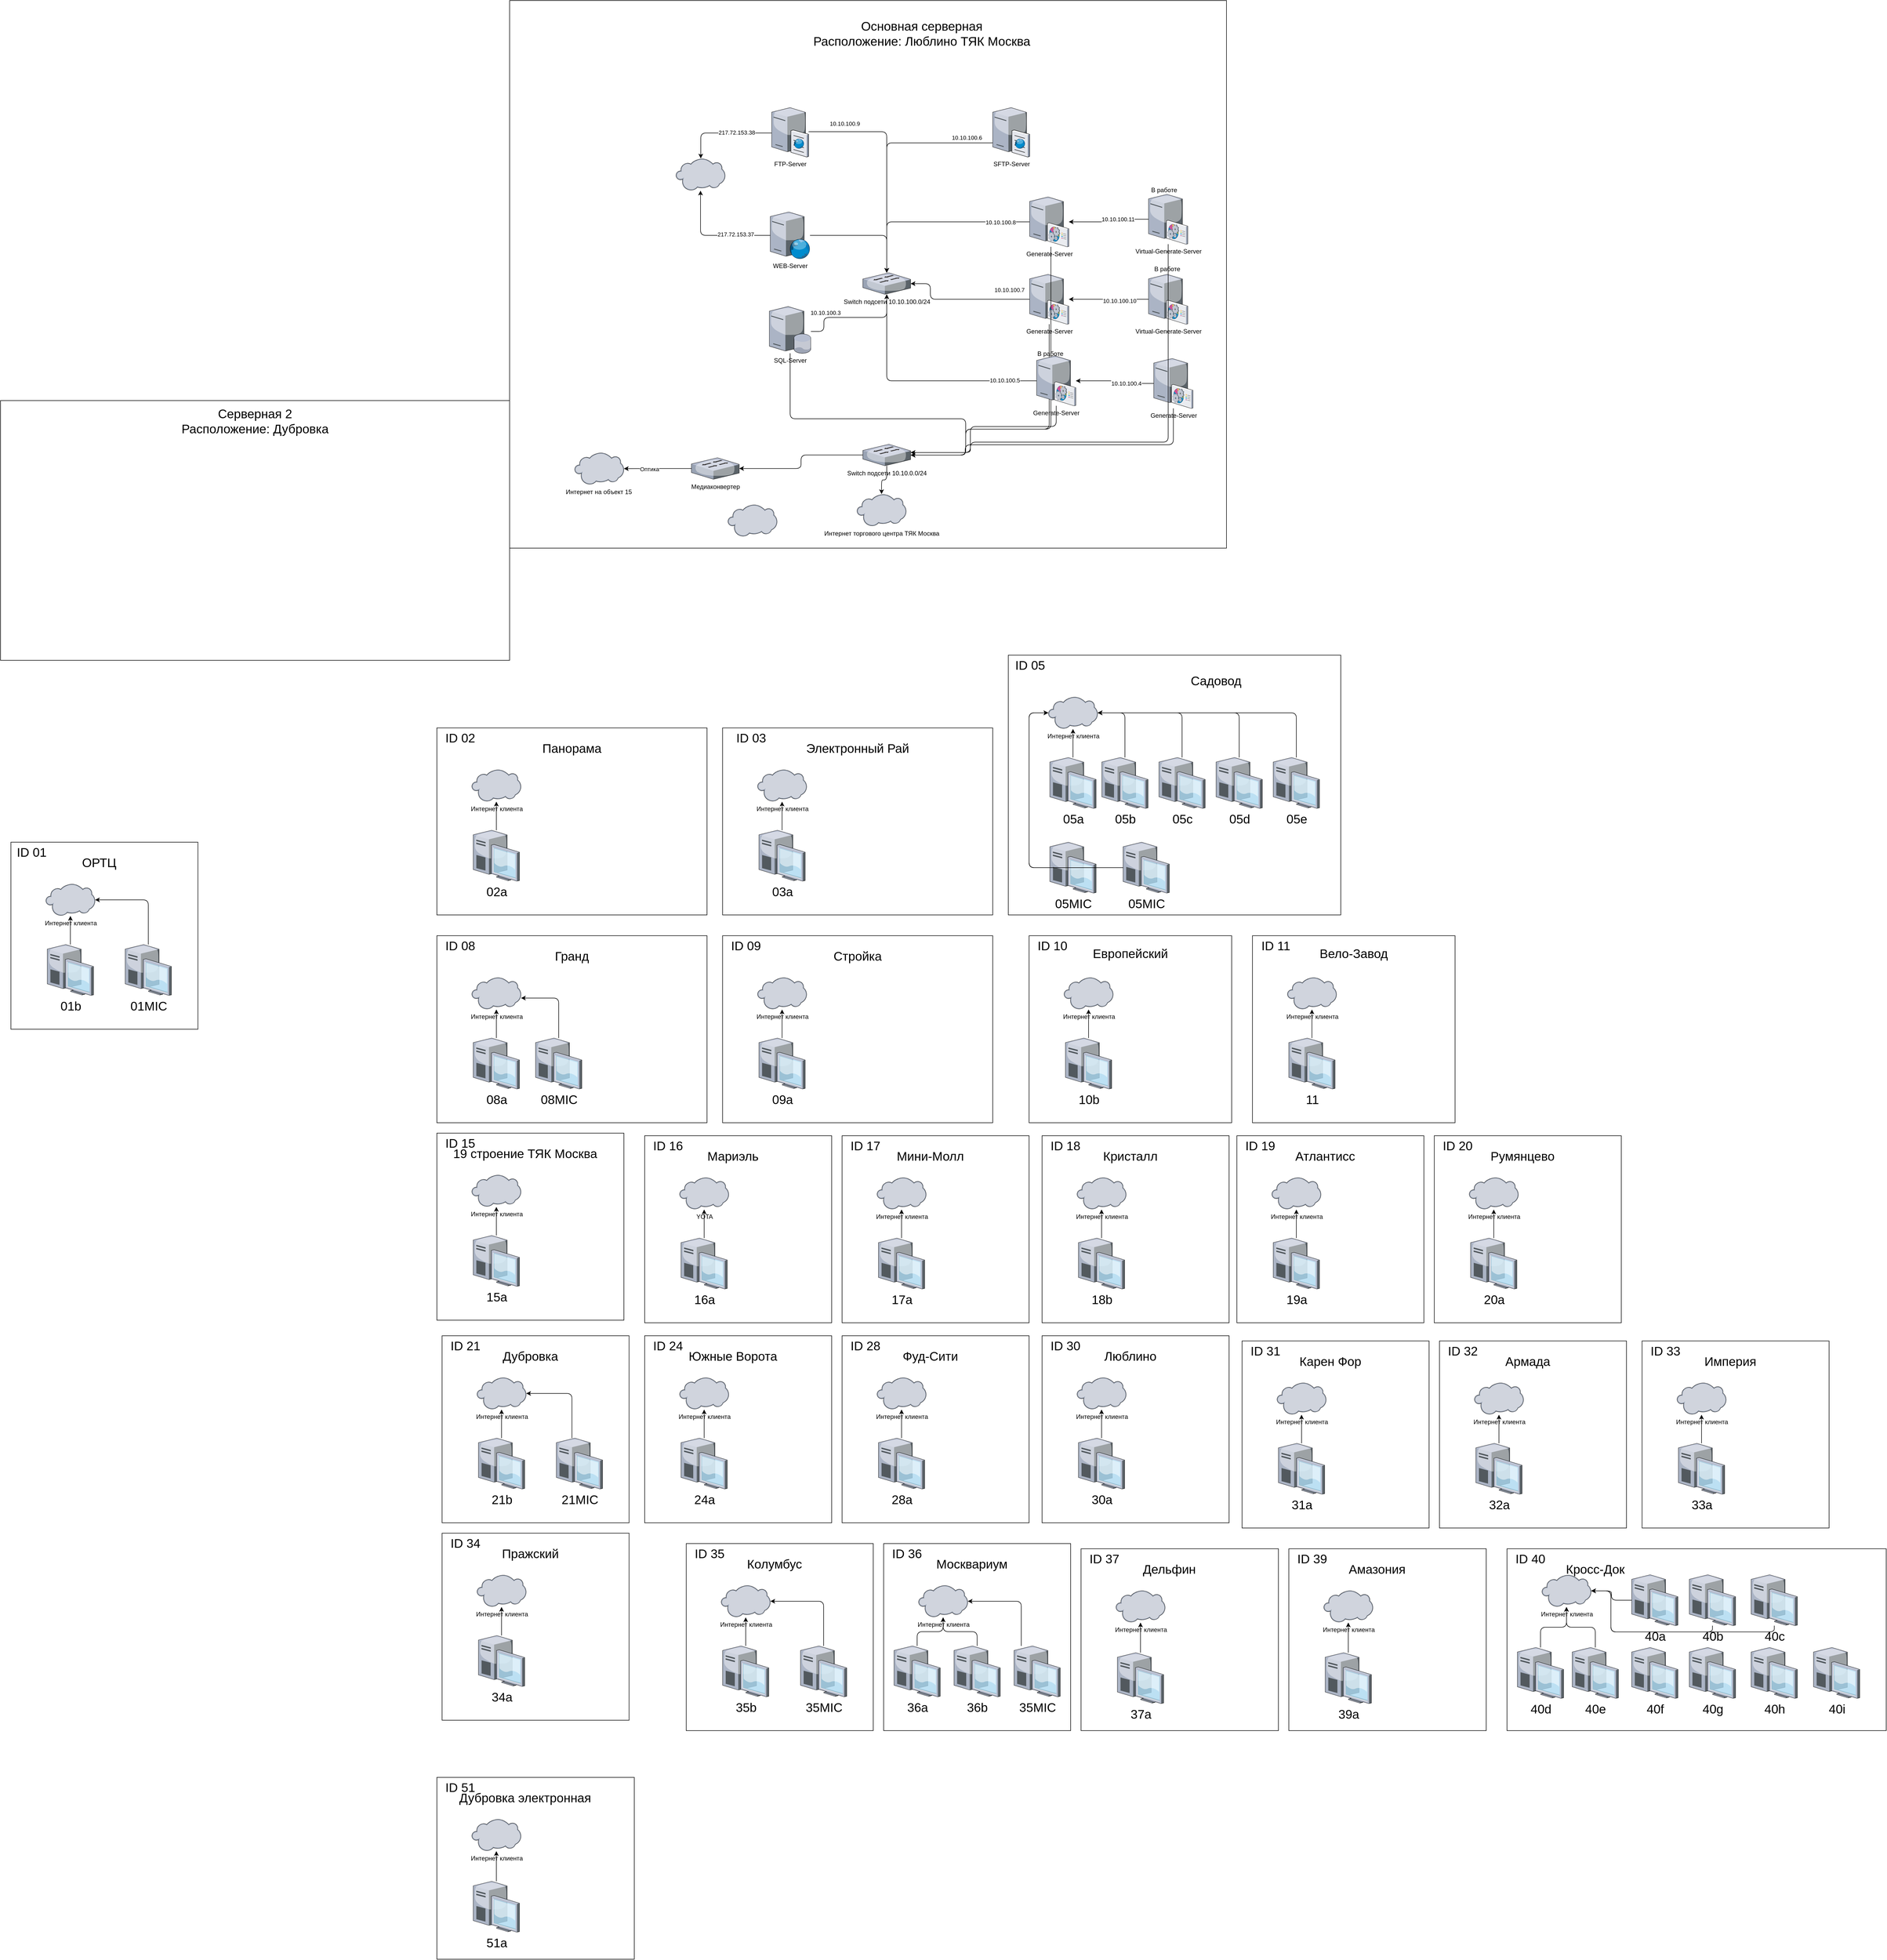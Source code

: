 <mxfile version="14.7.1" type="github">
  <diagram name="Page-1" id="822b0af5-4adb-64df-f703-e8dfc1f81529">
    <mxGraphModel dx="2340" dy="1411" grid="1" gridSize="10" guides="1" tooltips="1" connect="1" arrows="1" fold="1" page="1" pageScale="1" pageWidth="1100" pageHeight="850" math="0" shadow="0">
      <root>
        <mxCell id="0" />
        <mxCell id="1" parent="0" />
        <mxCell id="QQD1jeynAQxtIbIDcrcr-35" value="" style="group;" parent="1" vertex="1" connectable="0">
          <mxGeometry x="610" y="-420" width="1280" height="1054" as="geometry" />
        </mxCell>
        <mxCell id="QQD1jeynAQxtIbIDcrcr-1" value="" style="whiteSpace=wrap;html=1;" parent="QQD1jeynAQxtIbIDcrcr-35" vertex="1">
          <mxGeometry x="-220" width="1380" height="1054" as="geometry" />
        </mxCell>
        <mxCell id="QQD1jeynAQxtIbIDcrcr-2" value="&lt;font style=&quot;font-size: 24px&quot;&gt;Основная серверная&lt;br&gt;Расположение: Люблино ТЯК Москва&lt;/font&gt;" style="text;html=1;strokeColor=none;fillColor=none;align=center;verticalAlign=middle;whiteSpace=wrap;" parent="QQD1jeynAQxtIbIDcrcr-35" vertex="1">
          <mxGeometry x="345.5" y="44" width="454.5" height="40" as="geometry" />
        </mxCell>
        <mxCell id="QQD1jeynAQxtIbIDcrcr-3" value="FTP-Server" style="verticalLabelPosition=bottom;aspect=fixed;html=1;verticalAlign=top;strokeColor=none;align=center;outlineConnect=0;shape=mxgraph.citrix.ftp_server;" parent="QQD1jeynAQxtIbIDcrcr-35" vertex="1">
          <mxGeometry x="284.5" y="204" width="71" height="97" as="geometry" />
        </mxCell>
        <mxCell id="QQD1jeynAQxtIbIDcrcr-5" value="Switch подсети 10.10.100.0/24" style="verticalLabelPosition=bottom;aspect=fixed;html=1;verticalAlign=top;strokeColor=none;align=center;outlineConnect=0;shape=mxgraph.citrix.switch;" parent="QQD1jeynAQxtIbIDcrcr-35" vertex="1">
          <mxGeometry x="460" y="524" width="92" height="41.5" as="geometry" />
        </mxCell>
        <mxCell id="QQD1jeynAQxtIbIDcrcr-12" style="edgeStyle=orthogonalEdgeStyle;orthogonalLoop=1;jettySize=auto;html=1;" parent="QQD1jeynAQxtIbIDcrcr-35" source="QQD1jeynAQxtIbIDcrcr-3" target="QQD1jeynAQxtIbIDcrcr-5" edge="1">
          <mxGeometry relative="1" as="geometry">
            <mxPoint x="729" y="374.029" as="sourcePoint" />
            <mxPoint x="566" y="464" as="targetPoint" />
            <Array as="points">
              <mxPoint x="506" y="252" />
            </Array>
          </mxGeometry>
        </mxCell>
        <mxCell id="QQD1jeynAQxtIbIDcrcr-13" value="10.10.100.9" style="edgeLabel;html=1;align=center;verticalAlign=middle;resizable=0;points=[];" parent="QQD1jeynAQxtIbIDcrcr-12" vertex="1" connectable="0">
          <mxGeometry x="-0.772" y="1" relative="1" as="geometry">
            <mxPoint x="21" y="-15" as="offset" />
          </mxGeometry>
        </mxCell>
        <mxCell id="QQD1jeynAQxtIbIDcrcr-33" style="edgeStyle=orthogonalEdgeStyle;orthogonalLoop=1;jettySize=auto;html=1;" parent="QQD1jeynAQxtIbIDcrcr-35" source="QQD1jeynAQxtIbIDcrcr-6" target="QQD1jeynAQxtIbIDcrcr-5" edge="1">
          <mxGeometry relative="1" as="geometry">
            <Array as="points">
              <mxPoint x="590" y="575" />
              <mxPoint x="590" y="545" />
            </Array>
          </mxGeometry>
        </mxCell>
        <mxCell id="QQD1jeynAQxtIbIDcrcr-34" value="10.10.100.7" style="edgeLabel;html=1;align=center;verticalAlign=middle;resizable=0;points=[];" parent="QQD1jeynAQxtIbIDcrcr-33" vertex="1" connectable="0">
          <mxGeometry x="-0.511" y="-1" relative="1" as="geometry">
            <mxPoint x="24" y="-17" as="offset" />
          </mxGeometry>
        </mxCell>
        <mxCell id="71yrkKhMwaC9UnlDIWYW-91" style="edgeStyle=orthogonalEdgeStyle;curved=0;rounded=1;sketch=0;orthogonalLoop=1;jettySize=auto;html=1;" edge="1" parent="QQD1jeynAQxtIbIDcrcr-35" source="QQD1jeynAQxtIbIDcrcr-6" target="71yrkKhMwaC9UnlDIWYW-96">
          <mxGeometry relative="1" as="geometry">
            <Array as="points">
              <mxPoint x="819" y="825" />
              <mxPoint x="658" y="825" />
              <mxPoint x="658" y="875" />
            </Array>
          </mxGeometry>
        </mxCell>
        <mxCell id="QQD1jeynAQxtIbIDcrcr-6" value="Generate-Server" style="verticalLabelPosition=bottom;aspect=fixed;html=1;verticalAlign=top;strokeColor=none;align=center;outlineConnect=0;shape=mxgraph.citrix.command_center;" parent="QQD1jeynAQxtIbIDcrcr-35" vertex="1">
          <mxGeometry x="781" y="527" width="75.5" height="96" as="geometry" />
        </mxCell>
        <mxCell id="QQD1jeynAQxtIbIDcrcr-27" style="edgeStyle=orthogonalEdgeStyle;orthogonalLoop=1;jettySize=auto;html=1;" parent="QQD1jeynAQxtIbIDcrcr-35" source="QQD1jeynAQxtIbIDcrcr-9" target="QQD1jeynAQxtIbIDcrcr-5" edge="1">
          <mxGeometry relative="1" as="geometry">
            <Array as="points">
              <mxPoint x="506" y="274" />
            </Array>
          </mxGeometry>
        </mxCell>
        <mxCell id="QQD1jeynAQxtIbIDcrcr-28" value="10.10.100.6" style="edgeLabel;html=1;align=center;verticalAlign=middle;resizable=0;points=[];" parent="QQD1jeynAQxtIbIDcrcr-27" vertex="1" connectable="0">
          <mxGeometry x="-0.77" y="-2" relative="1" as="geometry">
            <mxPoint x="2" y="-8" as="offset" />
          </mxGeometry>
        </mxCell>
        <mxCell id="QQD1jeynAQxtIbIDcrcr-9" value="SFTP-Server" style="verticalLabelPosition=bottom;aspect=fixed;html=1;verticalAlign=top;strokeColor=none;align=center;outlineConnect=0;shape=mxgraph.citrix.ftp_server;" parent="QQD1jeynAQxtIbIDcrcr-35" vertex="1">
          <mxGeometry x="710" y="204" width="71" height="97" as="geometry" />
        </mxCell>
        <mxCell id="QQD1jeynAQxtIbIDcrcr-19" style="edgeStyle=orthogonalEdgeStyle;orthogonalLoop=1;jettySize=auto;html=1;" parent="QQD1jeynAQxtIbIDcrcr-35" source="QQD1jeynAQxtIbIDcrcr-10" target="QQD1jeynAQxtIbIDcrcr-5" edge="1">
          <mxGeometry relative="1" as="geometry">
            <Array as="points">
              <mxPoint x="385" y="637" />
              <mxPoint x="385" y="610" />
              <mxPoint x="506" y="610" />
            </Array>
          </mxGeometry>
        </mxCell>
        <mxCell id="QQD1jeynAQxtIbIDcrcr-20" value="10.10.100.3" style="edgeLabel;html=1;align=center;verticalAlign=middle;resizable=0;points=[];" parent="QQD1jeynAQxtIbIDcrcr-19" vertex="1" connectable="0">
          <mxGeometry x="-0.503" y="-1" relative="1" as="geometry">
            <mxPoint x="1" y="-10" as="offset" />
          </mxGeometry>
        </mxCell>
        <mxCell id="71yrkKhMwaC9UnlDIWYW-71" style="edgeStyle=orthogonalEdgeStyle;curved=0;rounded=1;sketch=0;orthogonalLoop=1;jettySize=auto;html=1;" edge="1" parent="QQD1jeynAQxtIbIDcrcr-35" source="QQD1jeynAQxtIbIDcrcr-10" target="71yrkKhMwaC9UnlDIWYW-96">
          <mxGeometry relative="1" as="geometry">
            <Array as="points">
              <mxPoint x="320" y="805" />
              <mxPoint x="658" y="805" />
              <mxPoint x="658" y="875" />
            </Array>
          </mxGeometry>
        </mxCell>
        <mxCell id="QQD1jeynAQxtIbIDcrcr-10" value="SQL-Server" style="verticalLabelPosition=bottom;aspect=fixed;html=1;verticalAlign=top;strokeColor=none;align=center;outlineConnect=0;shape=mxgraph.citrix.database_server;" parent="QQD1jeynAQxtIbIDcrcr-35" vertex="1">
          <mxGeometry x="280" y="589" width="80" height="90" as="geometry" />
        </mxCell>
        <mxCell id="QQD1jeynAQxtIbIDcrcr-15" value="" style="verticalLabelPosition=bottom;aspect=fixed;html=1;verticalAlign=top;strokeColor=none;align=center;outlineConnect=0;shape=mxgraph.citrix.cloud;" parent="QQD1jeynAQxtIbIDcrcr-35" vertex="1">
          <mxGeometry x="100" y="304" width="95" height="62" as="geometry" />
        </mxCell>
        <mxCell id="QQD1jeynAQxtIbIDcrcr-17" style="edgeStyle=orthogonalEdgeStyle;orthogonalLoop=1;jettySize=auto;html=1;" parent="QQD1jeynAQxtIbIDcrcr-35" source="QQD1jeynAQxtIbIDcrcr-3" target="QQD1jeynAQxtIbIDcrcr-15" edge="1">
          <mxGeometry relative="1" as="geometry">
            <mxPoint x="239.5" y="254" as="sourcePoint" />
            <mxPoint x="100" y="304.5" as="targetPoint" />
            <Array as="points">
              <mxPoint x="148" y="255" />
            </Array>
          </mxGeometry>
        </mxCell>
        <mxCell id="QQD1jeynAQxtIbIDcrcr-22" value="217.72.153.38" style="edgeLabel;html=1;align=center;verticalAlign=middle;resizable=0;points=[];" parent="QQD1jeynAQxtIbIDcrcr-17" vertex="1" connectable="0">
          <mxGeometry x="-0.74" y="2" relative="1" as="geometry">
            <mxPoint x="-44" y="-3" as="offset" />
          </mxGeometry>
        </mxCell>
        <mxCell id="71yrkKhMwaC9UnlDIWYW-67" style="edgeStyle=orthogonalEdgeStyle;curved=0;rounded=1;sketch=0;orthogonalLoop=1;jettySize=auto;html=1;" edge="1" parent="QQD1jeynAQxtIbIDcrcr-35" source="71yrkKhMwaC9UnlDIWYW-66" target="QQD1jeynAQxtIbIDcrcr-15">
          <mxGeometry relative="1" as="geometry" />
        </mxCell>
        <mxCell id="71yrkKhMwaC9UnlDIWYW-69" value="217.72.153.37" style="edgeLabel;html=1;align=center;verticalAlign=middle;resizable=0;points=[];" vertex="1" connectable="0" parent="71yrkKhMwaC9UnlDIWYW-67">
          <mxGeometry x="-0.389" y="-2" relative="1" as="geometry">
            <mxPoint as="offset" />
          </mxGeometry>
        </mxCell>
        <mxCell id="71yrkKhMwaC9UnlDIWYW-68" style="edgeStyle=orthogonalEdgeStyle;curved=0;rounded=1;sketch=0;orthogonalLoop=1;jettySize=auto;html=1;" edge="1" parent="QQD1jeynAQxtIbIDcrcr-35" source="71yrkKhMwaC9UnlDIWYW-66" target="QQD1jeynAQxtIbIDcrcr-5">
          <mxGeometry relative="1" as="geometry" />
        </mxCell>
        <mxCell id="71yrkKhMwaC9UnlDIWYW-66" value="WEB-Server" style="verticalLabelPosition=bottom;aspect=fixed;html=1;verticalAlign=top;strokeColor=none;align=center;outlineConnect=0;shape=mxgraph.citrix.web_server;rounded=0;sketch=0;" vertex="1" parent="QQD1jeynAQxtIbIDcrcr-35">
          <mxGeometry x="281.75" y="407" width="76.5" height="90" as="geometry" />
        </mxCell>
        <mxCell id="71yrkKhMwaC9UnlDIWYW-70" value="Интернет торгового центра ТЯК Москва" style="verticalLabelPosition=bottom;aspect=fixed;html=1;verticalAlign=top;strokeColor=none;align=center;outlineConnect=0;shape=mxgraph.citrix.cloud;rounded=0;sketch=0;" vertex="1" parent="QQD1jeynAQxtIbIDcrcr-35">
          <mxGeometry x="448.5" y="950" width="95" height="62" as="geometry" />
        </mxCell>
        <mxCell id="71yrkKhMwaC9UnlDIWYW-79" style="edgeStyle=orthogonalEdgeStyle;curved=0;rounded=1;sketch=0;orthogonalLoop=1;jettySize=auto;html=1;" edge="1" parent="QQD1jeynAQxtIbIDcrcr-35" source="71yrkKhMwaC9UnlDIWYW-72" target="QQD1jeynAQxtIbIDcrcr-6">
          <mxGeometry relative="1" as="geometry" />
        </mxCell>
        <mxCell id="71yrkKhMwaC9UnlDIWYW-80" value="10.10.100.10" style="edgeLabel;html=1;align=center;verticalAlign=middle;resizable=0;points=[];" vertex="1" connectable="0" parent="71yrkKhMwaC9UnlDIWYW-79">
          <mxGeometry x="-0.27" y="3" relative="1" as="geometry">
            <mxPoint as="offset" />
          </mxGeometry>
        </mxCell>
        <mxCell id="71yrkKhMwaC9UnlDIWYW-72" value="Virtual-Generate-Server" style="verticalLabelPosition=bottom;aspect=fixed;html=1;verticalAlign=top;strokeColor=none;align=center;outlineConnect=0;shape=mxgraph.citrix.command_center;" vertex="1" parent="QQD1jeynAQxtIbIDcrcr-35">
          <mxGeometry x="1010" y="527" width="75.5" height="96" as="geometry" />
        </mxCell>
        <mxCell id="71yrkKhMwaC9UnlDIWYW-95" style="edgeStyle=orthogonalEdgeStyle;curved=0;rounded=1;sketch=0;orthogonalLoop=1;jettySize=auto;html=1;" edge="1" parent="QQD1jeynAQxtIbIDcrcr-35" source="71yrkKhMwaC9UnlDIWYW-76" target="71yrkKhMwaC9UnlDIWYW-96">
          <mxGeometry relative="1" as="geometry">
            <Array as="points">
              <mxPoint x="1058" y="855" />
              <mxPoint x="657" y="855" />
              <mxPoint x="657" y="875" />
            </Array>
          </mxGeometry>
        </mxCell>
        <mxCell id="71yrkKhMwaC9UnlDIWYW-76" value="Generate-Server" style="verticalLabelPosition=bottom;aspect=fixed;html=1;verticalAlign=top;strokeColor=none;align=center;outlineConnect=0;shape=mxgraph.citrix.command_center;" vertex="1" parent="QQD1jeynAQxtIbIDcrcr-35">
          <mxGeometry x="1020" y="689" width="75.5" height="96" as="geometry" />
        </mxCell>
        <mxCell id="71yrkKhMwaC9UnlDIWYW-87" value="В работе" style="text;html=1;strokeColor=none;fillColor=none;align=center;verticalAlign=middle;whiteSpace=wrap;rounded=0;sketch=0;" vertex="1" parent="QQD1jeynAQxtIbIDcrcr-35">
          <mxGeometry x="1000" y="355" width="80" height="20" as="geometry" />
        </mxCell>
        <mxCell id="71yrkKhMwaC9UnlDIWYW-88" value="В работе" style="text;html=1;strokeColor=none;fillColor=none;align=center;verticalAlign=middle;whiteSpace=wrap;rounded=0;sketch=0;" vertex="1" parent="QQD1jeynAQxtIbIDcrcr-35">
          <mxGeometry x="1005.5" y="507" width="80" height="20" as="geometry" />
        </mxCell>
        <mxCell id="71yrkKhMwaC9UnlDIWYW-89" value="В работе" style="text;html=1;strokeColor=none;fillColor=none;align=center;verticalAlign=middle;whiteSpace=wrap;rounded=0;sketch=0;" vertex="1" parent="QQD1jeynAQxtIbIDcrcr-35">
          <mxGeometry x="781" y="670" width="80" height="20" as="geometry" />
        </mxCell>
        <mxCell id="71yrkKhMwaC9UnlDIWYW-73" value="Generate-Server" style="verticalLabelPosition=bottom;aspect=fixed;html=1;verticalAlign=top;strokeColor=none;align=center;outlineConnect=0;shape=mxgraph.citrix.command_center;" vertex="1" parent="QQD1jeynAQxtIbIDcrcr-35">
          <mxGeometry x="781" y="378" width="75.5" height="96" as="geometry" />
        </mxCell>
        <mxCell id="71yrkKhMwaC9UnlDIWYW-77" style="edgeStyle=orthogonalEdgeStyle;curved=0;rounded=1;sketch=0;orthogonalLoop=1;jettySize=auto;html=1;" edge="1" parent="QQD1jeynAQxtIbIDcrcr-35" source="71yrkKhMwaC9UnlDIWYW-73" target="QQD1jeynAQxtIbIDcrcr-5">
          <mxGeometry relative="1" as="geometry" />
        </mxCell>
        <mxCell id="71yrkKhMwaC9UnlDIWYW-82" value="10.10.100.8" style="edgeLabel;html=1;align=center;verticalAlign=middle;resizable=0;points=[];" vertex="1" connectable="0" parent="71yrkKhMwaC9UnlDIWYW-77">
          <mxGeometry x="-0.7" y="1" relative="1" as="geometry">
            <mxPoint as="offset" />
          </mxGeometry>
        </mxCell>
        <mxCell id="71yrkKhMwaC9UnlDIWYW-92" style="edgeStyle=orthogonalEdgeStyle;curved=0;rounded=1;sketch=0;orthogonalLoop=1;jettySize=auto;html=1;" edge="1" parent="QQD1jeynAQxtIbIDcrcr-35" source="71yrkKhMwaC9UnlDIWYW-73" target="71yrkKhMwaC9UnlDIWYW-96">
          <mxGeometry relative="1" as="geometry">
            <Array as="points">
              <mxPoint x="822" y="825" />
              <mxPoint x="658" y="825" />
              <mxPoint x="658" y="875" />
            </Array>
          </mxGeometry>
        </mxCell>
        <mxCell id="71yrkKhMwaC9UnlDIWYW-97" style="edgeStyle=orthogonalEdgeStyle;curved=0;rounded=1;sketch=0;orthogonalLoop=1;jettySize=auto;html=1;" edge="1" parent="QQD1jeynAQxtIbIDcrcr-35" source="71yrkKhMwaC9UnlDIWYW-96" target="71yrkKhMwaC9UnlDIWYW-70">
          <mxGeometry relative="1" as="geometry" />
        </mxCell>
        <mxCell id="71yrkKhMwaC9UnlDIWYW-96" value="Switch подсети 10.10.0.0/24" style="verticalLabelPosition=bottom;aspect=fixed;html=1;verticalAlign=top;strokeColor=none;align=center;outlineConnect=0;shape=mxgraph.citrix.switch;rounded=0;sketch=0;" vertex="1" parent="QQD1jeynAQxtIbIDcrcr-35">
          <mxGeometry x="460" y="854" width="92" height="41.5" as="geometry" />
        </mxCell>
        <mxCell id="71yrkKhMwaC9UnlDIWYW-103" style="edgeStyle=orthogonalEdgeStyle;curved=0;rounded=1;sketch=0;orthogonalLoop=1;jettySize=auto;html=1;" edge="1" parent="QQD1jeynAQxtIbIDcrcr-35" source="71yrkKhMwaC9UnlDIWYW-99" target="71yrkKhMwaC9UnlDIWYW-102">
          <mxGeometry relative="1" as="geometry" />
        </mxCell>
        <mxCell id="71yrkKhMwaC9UnlDIWYW-104" value="Оптика" style="edgeLabel;html=1;align=center;verticalAlign=middle;resizable=0;points=[];" vertex="1" connectable="0" parent="71yrkKhMwaC9UnlDIWYW-103">
          <mxGeometry x="0.259" y="1" relative="1" as="geometry">
            <mxPoint as="offset" />
          </mxGeometry>
        </mxCell>
        <mxCell id="71yrkKhMwaC9UnlDIWYW-99" value="Медиаконвертер" style="verticalLabelPosition=bottom;aspect=fixed;html=1;verticalAlign=top;strokeColor=none;align=center;outlineConnect=0;shape=mxgraph.citrix.switch;rounded=0;sketch=0;" vertex="1" parent="QQD1jeynAQxtIbIDcrcr-35">
          <mxGeometry x="130" y="880" width="92" height="41.5" as="geometry" />
        </mxCell>
        <mxCell id="71yrkKhMwaC9UnlDIWYW-102" value="Интернет на объект 15&amp;nbsp;" style="verticalLabelPosition=bottom;aspect=fixed;html=1;verticalAlign=top;strokeColor=none;align=center;outlineConnect=0;shape=mxgraph.citrix.cloud;rounded=0;sketch=0;" vertex="1" parent="QQD1jeynAQxtIbIDcrcr-35">
          <mxGeometry x="-95" y="870" width="95" height="62" as="geometry" />
        </mxCell>
        <mxCell id="71yrkKhMwaC9UnlDIWYW-100" style="edgeStyle=orthogonalEdgeStyle;curved=0;rounded=1;sketch=0;orthogonalLoop=1;jettySize=auto;html=1;" edge="1" parent="QQD1jeynAQxtIbIDcrcr-35" source="71yrkKhMwaC9UnlDIWYW-96" target="71yrkKhMwaC9UnlDIWYW-99">
          <mxGeometry relative="1" as="geometry">
            <mxPoint x="360" y="900.75" as="sourcePoint" />
          </mxGeometry>
        </mxCell>
        <mxCell id="QQD1jeynAQxtIbIDcrcr-36" value="" style="whiteSpace=wrap;html=1;" parent="1" vertex="1">
          <mxGeometry x="-590" y="350" width="980" height="500" as="geometry" />
        </mxCell>
        <mxCell id="QQD1jeynAQxtIbIDcrcr-37" value="&lt;span style=&quot;font-size: 24px&quot;&gt;Серверная 2&lt;br&gt;Расположение: Дубровка&lt;br&gt;&lt;/span&gt;" style="text;html=1;strokeColor=none;fillColor=none;align=center;verticalAlign=middle;whiteSpace=wrap;" parent="1" vertex="1">
          <mxGeometry x="-295" y="360" width="390" height="60" as="geometry" />
        </mxCell>
        <mxCell id="QQD1jeynAQxtIbIDcrcr-45" value="" style="whiteSpace=wrap;html=1;" parent="1" vertex="1">
          <mxGeometry x="250" y="980" width="520" height="360" as="geometry" />
        </mxCell>
        <mxCell id="QQD1jeynAQxtIbIDcrcr-46" value="Интернет клиента" style="verticalLabelPosition=bottom;aspect=fixed;html=1;verticalAlign=top;strokeColor=none;align=center;outlineConnect=0;shape=mxgraph.citrix.cloud;" parent="1" vertex="1">
          <mxGeometry x="317" y="1060" width="95" height="62" as="geometry" />
        </mxCell>
        <mxCell id="QQD1jeynAQxtIbIDcrcr-47" value="Панорама" style="text;html=1;strokeColor=none;fillColor=none;align=center;verticalAlign=middle;whiteSpace=wrap;fontSize=24;" parent="1" vertex="1">
          <mxGeometry x="340" y="990" width="340" height="60" as="geometry" />
        </mxCell>
        <mxCell id="QQD1jeynAQxtIbIDcrcr-48" style="edgeStyle=orthogonalEdgeStyle;orthogonalLoop=1;jettySize=auto;html=1;fontSize=24;" parent="1" source="QQD1jeynAQxtIbIDcrcr-49" target="QQD1jeynAQxtIbIDcrcr-46" edge="1">
          <mxGeometry relative="1" as="geometry" />
        </mxCell>
        <mxCell id="QQD1jeynAQxtIbIDcrcr-49" value="02a" style="verticalLabelPosition=bottom;aspect=fixed;html=1;verticalAlign=top;strokeColor=none;align=center;outlineConnect=0;shape=mxgraph.citrix.desktop;fontSize=24;" parent="1" vertex="1">
          <mxGeometry x="320" y="1177" width="89" height="98" as="geometry" />
        </mxCell>
        <mxCell id="QQD1jeynAQxtIbIDcrcr-52" value="" style="whiteSpace=wrap;html=1;" parent="1" vertex="1">
          <mxGeometry x="800" y="980" width="520" height="360" as="geometry" />
        </mxCell>
        <mxCell id="QQD1jeynAQxtIbIDcrcr-53" value="Интернет клиента" style="verticalLabelPosition=bottom;aspect=fixed;html=1;verticalAlign=top;strokeColor=none;align=center;outlineConnect=0;shape=mxgraph.citrix.cloud;" parent="1" vertex="1">
          <mxGeometry x="867" y="1060" width="95" height="62" as="geometry" />
        </mxCell>
        <mxCell id="QQD1jeynAQxtIbIDcrcr-54" value="Электронный Рай" style="text;html=1;strokeColor=none;fillColor=none;align=center;verticalAlign=middle;whiteSpace=wrap;fontSize=24;" parent="1" vertex="1">
          <mxGeometry x="890" y="990" width="340" height="60" as="geometry" />
        </mxCell>
        <mxCell id="QQD1jeynAQxtIbIDcrcr-55" style="edgeStyle=orthogonalEdgeStyle;orthogonalLoop=1;jettySize=auto;html=1;fontSize=24;" parent="1" source="QQD1jeynAQxtIbIDcrcr-56" target="QQD1jeynAQxtIbIDcrcr-53" edge="1">
          <mxGeometry relative="1" as="geometry" />
        </mxCell>
        <mxCell id="QQD1jeynAQxtIbIDcrcr-56" value="03a" style="verticalLabelPosition=bottom;aspect=fixed;html=1;verticalAlign=top;strokeColor=none;align=center;outlineConnect=0;shape=mxgraph.citrix.desktop;fontSize=24;" parent="1" vertex="1">
          <mxGeometry x="870" y="1177" width="89" height="98" as="geometry" />
        </mxCell>
        <mxCell id="QQD1jeynAQxtIbIDcrcr-83" value="ID 02" style="text;html=1;strokeColor=none;fillColor=none;align=center;verticalAlign=middle;whiteSpace=wrap;fontSize=24;" parent="1" vertex="1">
          <mxGeometry x="260" y="990" width="70" height="20" as="geometry" />
        </mxCell>
        <mxCell id="QQD1jeynAQxtIbIDcrcr-84" value="ID 03" style="text;html=1;strokeColor=none;fillColor=none;align=center;verticalAlign=middle;whiteSpace=wrap;fontSize=24;" parent="1" vertex="1">
          <mxGeometry x="820" y="990" width="70" height="20" as="geometry" />
        </mxCell>
        <mxCell id="QQD1jeynAQxtIbIDcrcr-92" value="" style="group;" parent="1" vertex="1" connectable="0">
          <mxGeometry x="-570" y="1200" width="360" height="360" as="geometry" />
        </mxCell>
        <mxCell id="QQD1jeynAQxtIbIDcrcr-38" value="" style="whiteSpace=wrap;html=1;" parent="QQD1jeynAQxtIbIDcrcr-92" vertex="1">
          <mxGeometry width="360" height="360" as="geometry" />
        </mxCell>
        <mxCell id="QQD1jeynAQxtIbIDcrcr-39" value="Интернет клиента" style="verticalLabelPosition=bottom;aspect=fixed;html=1;verticalAlign=top;strokeColor=none;align=center;outlineConnect=0;shape=mxgraph.citrix.cloud;" parent="QQD1jeynAQxtIbIDcrcr-92" vertex="1">
          <mxGeometry x="67" y="80" width="95" height="62" as="geometry" />
        </mxCell>
        <mxCell id="QQD1jeynAQxtIbIDcrcr-40" value="ОРТЦ" style="text;html=1;strokeColor=none;fillColor=none;align=center;verticalAlign=middle;whiteSpace=wrap;fontSize=24;" parent="QQD1jeynAQxtIbIDcrcr-92" vertex="1">
          <mxGeometry y="10" width="340" height="60" as="geometry" />
        </mxCell>
        <mxCell id="QQD1jeynAQxtIbIDcrcr-43" style="edgeStyle=orthogonalEdgeStyle;orthogonalLoop=1;jettySize=auto;html=1;fontSize=24;" parent="QQD1jeynAQxtIbIDcrcr-92" source="QQD1jeynAQxtIbIDcrcr-41" target="QQD1jeynAQxtIbIDcrcr-39" edge="1">
          <mxGeometry relative="1" as="geometry" />
        </mxCell>
        <mxCell id="QQD1jeynAQxtIbIDcrcr-41" value="01b" style="verticalLabelPosition=bottom;aspect=fixed;html=1;verticalAlign=top;strokeColor=none;align=center;outlineConnect=0;shape=mxgraph.citrix.desktop;fontSize=24;" parent="QQD1jeynAQxtIbIDcrcr-92" vertex="1">
          <mxGeometry x="70" y="197" width="89" height="98" as="geometry" />
        </mxCell>
        <mxCell id="QQD1jeynAQxtIbIDcrcr-44" style="edgeStyle=orthogonalEdgeStyle;orthogonalLoop=1;jettySize=auto;html=1;fontSize=24;" parent="QQD1jeynAQxtIbIDcrcr-92" source="QQD1jeynAQxtIbIDcrcr-42" target="QQD1jeynAQxtIbIDcrcr-39" edge="1">
          <mxGeometry relative="1" as="geometry">
            <Array as="points">
              <mxPoint x="265" y="111" />
            </Array>
          </mxGeometry>
        </mxCell>
        <mxCell id="QQD1jeynAQxtIbIDcrcr-42" value="01MIC" style="verticalLabelPosition=bottom;aspect=fixed;html=1;verticalAlign=top;strokeColor=none;align=center;outlineConnect=0;shape=mxgraph.citrix.desktop;fontSize=24;" parent="QQD1jeynAQxtIbIDcrcr-92" vertex="1">
          <mxGeometry x="220" y="197" width="89" height="98" as="geometry" />
        </mxCell>
        <mxCell id="QQD1jeynAQxtIbIDcrcr-78" value="ID 01" style="text;html=1;strokeColor=none;fillColor=none;align=center;verticalAlign=middle;whiteSpace=wrap;fontSize=24;" parent="QQD1jeynAQxtIbIDcrcr-92" vertex="1">
          <mxGeometry x="10" y="10" width="60" height="20" as="geometry" />
        </mxCell>
        <mxCell id="QQD1jeynAQxtIbIDcrcr-95" value="" style="whiteSpace=wrap;html=1;" parent="1" vertex="1">
          <mxGeometry x="800" y="1380" width="520" height="360" as="geometry" />
        </mxCell>
        <mxCell id="QQD1jeynAQxtIbIDcrcr-96" value="Интернет клиента" style="verticalLabelPosition=bottom;aspect=fixed;html=1;verticalAlign=top;strokeColor=none;align=center;outlineConnect=0;shape=mxgraph.citrix.cloud;" parent="1" vertex="1">
          <mxGeometry x="867" y="1460" width="95" height="62" as="geometry" />
        </mxCell>
        <mxCell id="QQD1jeynAQxtIbIDcrcr-97" value="Стройка" style="text;html=1;strokeColor=none;fillColor=none;align=center;verticalAlign=middle;whiteSpace=wrap;fontSize=24;" parent="1" vertex="1">
          <mxGeometry x="890" y="1390" width="340" height="60" as="geometry" />
        </mxCell>
        <mxCell id="QQD1jeynAQxtIbIDcrcr-98" style="edgeStyle=orthogonalEdgeStyle;orthogonalLoop=1;jettySize=auto;html=1;fontSize=24;" parent="1" source="QQD1jeynAQxtIbIDcrcr-99" target="QQD1jeynAQxtIbIDcrcr-96" edge="1">
          <mxGeometry relative="1" as="geometry" />
        </mxCell>
        <mxCell id="QQD1jeynAQxtIbIDcrcr-99" value="09a" style="verticalLabelPosition=bottom;aspect=fixed;html=1;verticalAlign=top;strokeColor=none;align=center;outlineConnect=0;shape=mxgraph.citrix.desktop;fontSize=24;" parent="1" vertex="1">
          <mxGeometry x="870" y="1577" width="89" height="98" as="geometry" />
        </mxCell>
        <mxCell id="QQD1jeynAQxtIbIDcrcr-100" value="ID 09" style="text;html=1;strokeColor=none;fillColor=none;align=center;verticalAlign=middle;whiteSpace=wrap;fontSize=24;" parent="1" vertex="1">
          <mxGeometry x="810" y="1390" width="70" height="20" as="geometry" />
        </mxCell>
        <mxCell id="QQD1jeynAQxtIbIDcrcr-103" value="" style="whiteSpace=wrap;html=1;" parent="1" vertex="1">
          <mxGeometry x="1390" y="1380" width="390" height="360" as="geometry" />
        </mxCell>
        <mxCell id="QQD1jeynAQxtIbIDcrcr-104" value="Интернет клиента" style="verticalLabelPosition=bottom;aspect=fixed;html=1;verticalAlign=top;strokeColor=none;align=center;outlineConnect=0;shape=mxgraph.citrix.cloud;" parent="1" vertex="1">
          <mxGeometry x="1457" y="1460" width="95" height="62" as="geometry" />
        </mxCell>
        <mxCell id="QQD1jeynAQxtIbIDcrcr-105" value="Европейский" style="text;html=1;strokeColor=none;fillColor=none;align=center;verticalAlign=middle;whiteSpace=wrap;fontSize=24;" parent="1" vertex="1">
          <mxGeometry x="1415" y="1385" width="340" height="60" as="geometry" />
        </mxCell>
        <mxCell id="QQD1jeynAQxtIbIDcrcr-106" style="edgeStyle=orthogonalEdgeStyle;orthogonalLoop=1;jettySize=auto;html=1;fontSize=24;" parent="1" source="QQD1jeynAQxtIbIDcrcr-107" target="QQD1jeynAQxtIbIDcrcr-104" edge="1">
          <mxGeometry relative="1" as="geometry" />
        </mxCell>
        <mxCell id="QQD1jeynAQxtIbIDcrcr-107" value="10b" style="verticalLabelPosition=bottom;aspect=fixed;html=1;verticalAlign=top;strokeColor=none;align=center;outlineConnect=0;shape=mxgraph.citrix.desktop;fontSize=24;" parent="1" vertex="1">
          <mxGeometry x="1460" y="1577" width="89" height="98" as="geometry" />
        </mxCell>
        <mxCell id="QQD1jeynAQxtIbIDcrcr-108" value="ID 10" style="text;html=1;strokeColor=none;fillColor=none;align=center;verticalAlign=middle;whiteSpace=wrap;fontSize=24;" parent="1" vertex="1">
          <mxGeometry x="1400" y="1390" width="70" height="20" as="geometry" />
        </mxCell>
        <mxCell id="QQD1jeynAQxtIbIDcrcr-109" value="" style="whiteSpace=wrap;html=1;" parent="1" vertex="1">
          <mxGeometry x="1820" y="1380" width="390" height="360" as="geometry" />
        </mxCell>
        <mxCell id="QQD1jeynAQxtIbIDcrcr-110" value="Интернет клиента" style="verticalLabelPosition=bottom;aspect=fixed;html=1;verticalAlign=top;strokeColor=none;align=center;outlineConnect=0;shape=mxgraph.citrix.cloud;" parent="1" vertex="1">
          <mxGeometry x="1887" y="1460" width="95" height="62" as="geometry" />
        </mxCell>
        <mxCell id="QQD1jeynAQxtIbIDcrcr-111" value="Вело-Завод" style="text;html=1;strokeColor=none;fillColor=none;align=center;verticalAlign=middle;whiteSpace=wrap;fontSize=24;" parent="1" vertex="1">
          <mxGeometry x="1845" y="1385" width="340" height="60" as="geometry" />
        </mxCell>
        <mxCell id="QQD1jeynAQxtIbIDcrcr-112" style="edgeStyle=orthogonalEdgeStyle;orthogonalLoop=1;jettySize=auto;html=1;fontSize=24;" parent="1" source="QQD1jeynAQxtIbIDcrcr-113" target="QQD1jeynAQxtIbIDcrcr-110" edge="1">
          <mxGeometry relative="1" as="geometry" />
        </mxCell>
        <mxCell id="QQD1jeynAQxtIbIDcrcr-113" value="11" style="verticalLabelPosition=bottom;aspect=fixed;html=1;verticalAlign=top;strokeColor=none;align=center;outlineConnect=0;shape=mxgraph.citrix.desktop;fontSize=24;" parent="1" vertex="1">
          <mxGeometry x="1890" y="1577" width="89" height="98" as="geometry" />
        </mxCell>
        <mxCell id="QQD1jeynAQxtIbIDcrcr-114" value="ID 11" style="text;html=1;strokeColor=none;fillColor=none;align=center;verticalAlign=middle;whiteSpace=wrap;fontSize=24;" parent="1" vertex="1">
          <mxGeometry x="1830" y="1390" width="70" height="20" as="geometry" />
        </mxCell>
        <mxCell id="QQD1jeynAQxtIbIDcrcr-115" value="" style="group;" parent="1" vertex="1" connectable="0">
          <mxGeometry x="1350" y="840" width="640" height="500" as="geometry" />
        </mxCell>
        <mxCell id="QQD1jeynAQxtIbIDcrcr-57" value="" style="whiteSpace=wrap;html=1;" parent="QQD1jeynAQxtIbIDcrcr-115" vertex="1">
          <mxGeometry width="640" height="500" as="geometry" />
        </mxCell>
        <mxCell id="QQD1jeynAQxtIbIDcrcr-58" value="Интернет клиента" style="verticalLabelPosition=bottom;aspect=fixed;html=1;verticalAlign=top;strokeColor=none;align=center;outlineConnect=0;shape=mxgraph.citrix.cloud;" parent="QQD1jeynAQxtIbIDcrcr-115" vertex="1">
          <mxGeometry x="77" y="80" width="95" height="62" as="geometry" />
        </mxCell>
        <mxCell id="QQD1jeynAQxtIbIDcrcr-59" value="Садовод" style="text;html=1;strokeColor=none;fillColor=none;align=center;verticalAlign=middle;whiteSpace=wrap;fontSize=24;" parent="QQD1jeynAQxtIbIDcrcr-115" vertex="1">
          <mxGeometry x="230" y="20" width="340" height="60" as="geometry" />
        </mxCell>
        <mxCell id="QQD1jeynAQxtIbIDcrcr-60" style="edgeStyle=orthogonalEdgeStyle;orthogonalLoop=1;jettySize=auto;html=1;fontSize=24;" parent="QQD1jeynAQxtIbIDcrcr-115" source="QQD1jeynAQxtIbIDcrcr-61" target="QQD1jeynAQxtIbIDcrcr-58" edge="1">
          <mxGeometry relative="1" as="geometry" />
        </mxCell>
        <mxCell id="QQD1jeynAQxtIbIDcrcr-61" value="05a" style="verticalLabelPosition=bottom;aspect=fixed;html=1;verticalAlign=top;strokeColor=none;align=center;outlineConnect=0;shape=mxgraph.citrix.desktop;fontSize=24;" parent="QQD1jeynAQxtIbIDcrcr-115" vertex="1">
          <mxGeometry x="80" y="197" width="89" height="98" as="geometry" />
        </mxCell>
        <mxCell id="QQD1jeynAQxtIbIDcrcr-62" style="edgeStyle=orthogonalEdgeStyle;orthogonalLoop=1;jettySize=auto;html=1;fontSize=24;" parent="QQD1jeynAQxtIbIDcrcr-115" source="QQD1jeynAQxtIbIDcrcr-63" target="QQD1jeynAQxtIbIDcrcr-58" edge="1">
          <mxGeometry relative="1" as="geometry">
            <Array as="points">
              <mxPoint x="225" y="111" />
            </Array>
          </mxGeometry>
        </mxCell>
        <mxCell id="QQD1jeynAQxtIbIDcrcr-63" value="05b" style="verticalLabelPosition=bottom;aspect=fixed;html=1;verticalAlign=top;strokeColor=none;align=center;outlineConnect=0;shape=mxgraph.citrix.desktop;fontSize=24;" parent="QQD1jeynAQxtIbIDcrcr-115" vertex="1">
          <mxGeometry x="180" y="197" width="89" height="98" as="geometry" />
        </mxCell>
        <mxCell id="QQD1jeynAQxtIbIDcrcr-86" style="edgeStyle=orthogonalEdgeStyle;orthogonalLoop=1;jettySize=auto;html=1;fontSize=24;" parent="QQD1jeynAQxtIbIDcrcr-115" source="QQD1jeynAQxtIbIDcrcr-65" target="QQD1jeynAQxtIbIDcrcr-58" edge="1">
          <mxGeometry relative="1" as="geometry">
            <Array as="points">
              <mxPoint x="334" y="111" />
            </Array>
          </mxGeometry>
        </mxCell>
        <mxCell id="QQD1jeynAQxtIbIDcrcr-65" value="05c" style="verticalLabelPosition=bottom;aspect=fixed;html=1;verticalAlign=top;strokeColor=none;align=center;outlineConnect=0;shape=mxgraph.citrix.desktop;fontSize=24;" parent="QQD1jeynAQxtIbIDcrcr-115" vertex="1">
          <mxGeometry x="290" y="197" width="89" height="98" as="geometry" />
        </mxCell>
        <mxCell id="QQD1jeynAQxtIbIDcrcr-93" style="edgeStyle=orthogonalEdgeStyle;orthogonalLoop=1;jettySize=auto;html=1;fontSize=24;" parent="QQD1jeynAQxtIbIDcrcr-115" source="QQD1jeynAQxtIbIDcrcr-68" target="QQD1jeynAQxtIbIDcrcr-58" edge="1">
          <mxGeometry relative="1" as="geometry">
            <Array as="points">
              <mxPoint x="445" y="111" />
            </Array>
          </mxGeometry>
        </mxCell>
        <mxCell id="QQD1jeynAQxtIbIDcrcr-68" value="05d" style="verticalLabelPosition=bottom;aspect=fixed;html=1;verticalAlign=top;strokeColor=none;align=center;outlineConnect=0;shape=mxgraph.citrix.desktop;fontSize=24;" parent="QQD1jeynAQxtIbIDcrcr-115" vertex="1">
          <mxGeometry x="400" y="197" width="89" height="98" as="geometry" />
        </mxCell>
        <mxCell id="QQD1jeynAQxtIbIDcrcr-94" style="edgeStyle=orthogonalEdgeStyle;orthogonalLoop=1;jettySize=auto;html=1;fontSize=24;" parent="QQD1jeynAQxtIbIDcrcr-115" source="QQD1jeynAQxtIbIDcrcr-69" target="QQD1jeynAQxtIbIDcrcr-58" edge="1">
          <mxGeometry relative="1" as="geometry">
            <Array as="points">
              <mxPoint x="555" y="111" />
            </Array>
          </mxGeometry>
        </mxCell>
        <mxCell id="QQD1jeynAQxtIbIDcrcr-69" value="05e" style="verticalLabelPosition=bottom;aspect=fixed;html=1;verticalAlign=top;strokeColor=none;align=center;outlineConnect=0;shape=mxgraph.citrix.desktop;fontSize=24;" parent="QQD1jeynAQxtIbIDcrcr-115" vertex="1">
          <mxGeometry x="510" y="197" width="89" height="98" as="geometry" />
        </mxCell>
        <mxCell id="QQD1jeynAQxtIbIDcrcr-87" style="edgeStyle=orthogonalEdgeStyle;orthogonalLoop=1;jettySize=auto;html=1;fontSize=24;" parent="QQD1jeynAQxtIbIDcrcr-115" source="QQD1jeynAQxtIbIDcrcr-70" target="QQD1jeynAQxtIbIDcrcr-58" edge="1">
          <mxGeometry relative="1" as="geometry">
            <Array as="points">
              <mxPoint x="40" y="409" />
              <mxPoint x="40" y="111" />
            </Array>
          </mxGeometry>
        </mxCell>
        <mxCell id="QQD1jeynAQxtIbIDcrcr-70" value="05MIC" style="verticalLabelPosition=bottom;aspect=fixed;html=1;verticalAlign=top;strokeColor=none;align=center;outlineConnect=0;shape=mxgraph.citrix.desktop;fontSize=24;" parent="QQD1jeynAQxtIbIDcrcr-115" vertex="1">
          <mxGeometry x="80" y="360" width="89" height="98" as="geometry" />
        </mxCell>
        <mxCell id="QQD1jeynAQxtIbIDcrcr-88" style="edgeStyle=orthogonalEdgeStyle;orthogonalLoop=1;jettySize=auto;html=1;fontSize=24;" parent="QQD1jeynAQxtIbIDcrcr-115" source="QQD1jeynAQxtIbIDcrcr-71" target="QQD1jeynAQxtIbIDcrcr-58" edge="1">
          <mxGeometry relative="1" as="geometry">
            <Array as="points">
              <mxPoint x="40" y="409" />
              <mxPoint x="40" y="111" />
            </Array>
          </mxGeometry>
        </mxCell>
        <mxCell id="QQD1jeynAQxtIbIDcrcr-71" value="05MIC" style="verticalLabelPosition=bottom;aspect=fixed;html=1;verticalAlign=top;strokeColor=none;align=center;outlineConnect=0;shape=mxgraph.citrix.desktop;fontSize=24;" parent="QQD1jeynAQxtIbIDcrcr-115" vertex="1">
          <mxGeometry x="221" y="360" width="89" height="98" as="geometry" />
        </mxCell>
        <mxCell id="QQD1jeynAQxtIbIDcrcr-85" value="ID 05" style="text;html=1;strokeColor=none;fillColor=none;align=center;verticalAlign=middle;whiteSpace=wrap;fontSize=24;" parent="QQD1jeynAQxtIbIDcrcr-115" vertex="1">
          <mxGeometry x="7" y="10" width="70" height="20" as="geometry" />
        </mxCell>
        <mxCell id="QQD1jeynAQxtIbIDcrcr-117" value="" style="group;" parent="1" vertex="1" connectable="0">
          <mxGeometry x="250" y="1760" width="360" height="360" as="geometry" />
        </mxCell>
        <mxCell id="QQD1jeynAQxtIbIDcrcr-118" value="" style="whiteSpace=wrap;html=1;" parent="QQD1jeynAQxtIbIDcrcr-117" vertex="1">
          <mxGeometry width="360" height="360" as="geometry" />
        </mxCell>
        <mxCell id="QQD1jeynAQxtIbIDcrcr-119" value="Интернет клиента" style="verticalLabelPosition=bottom;aspect=fixed;html=1;verticalAlign=top;strokeColor=none;align=center;outlineConnect=0;shape=mxgraph.citrix.cloud;" parent="QQD1jeynAQxtIbIDcrcr-117" vertex="1">
          <mxGeometry x="67" y="80" width="95" height="62" as="geometry" />
        </mxCell>
        <mxCell id="QQD1jeynAQxtIbIDcrcr-120" value="19 строение ТЯК Москва" style="text;html=1;strokeColor=none;fillColor=none;align=center;verticalAlign=middle;whiteSpace=wrap;fontSize=24;" parent="QQD1jeynAQxtIbIDcrcr-117" vertex="1">
          <mxGeometry y="10" width="340" height="60" as="geometry" />
        </mxCell>
        <mxCell id="QQD1jeynAQxtIbIDcrcr-121" style="edgeStyle=orthogonalEdgeStyle;orthogonalLoop=1;jettySize=auto;html=1;fontSize=24;" parent="QQD1jeynAQxtIbIDcrcr-117" source="QQD1jeynAQxtIbIDcrcr-122" target="QQD1jeynAQxtIbIDcrcr-119" edge="1">
          <mxGeometry relative="1" as="geometry" />
        </mxCell>
        <mxCell id="QQD1jeynAQxtIbIDcrcr-122" value="15a" style="verticalLabelPosition=bottom;aspect=fixed;html=1;verticalAlign=top;strokeColor=none;align=center;outlineConnect=0;shape=mxgraph.citrix.desktop;fontSize=24;" parent="QQD1jeynAQxtIbIDcrcr-117" vertex="1">
          <mxGeometry x="70" y="197" width="89" height="98" as="geometry" />
        </mxCell>
        <mxCell id="QQD1jeynAQxtIbIDcrcr-125" value="ID 15" style="text;html=1;strokeColor=none;fillColor=none;align=center;verticalAlign=middle;whiteSpace=wrap;fontSize=24;" parent="QQD1jeynAQxtIbIDcrcr-117" vertex="1">
          <mxGeometry x="10" y="10" width="70" height="20" as="geometry" />
        </mxCell>
        <mxCell id="QQD1jeynAQxtIbIDcrcr-127" value="" style="group;" parent="1" vertex="1" connectable="0">
          <mxGeometry x="650" y="1765" width="360" height="360" as="geometry" />
        </mxCell>
        <mxCell id="QQD1jeynAQxtIbIDcrcr-128" value="" style="whiteSpace=wrap;html=1;" parent="QQD1jeynAQxtIbIDcrcr-127" vertex="1">
          <mxGeometry width="360" height="360" as="geometry" />
        </mxCell>
        <mxCell id="QQD1jeynAQxtIbIDcrcr-129" value="YOTA" style="verticalLabelPosition=bottom;aspect=fixed;html=1;verticalAlign=top;strokeColor=none;align=center;outlineConnect=0;shape=mxgraph.citrix.cloud;" parent="QQD1jeynAQxtIbIDcrcr-127" vertex="1">
          <mxGeometry x="67" y="80" width="95" height="62" as="geometry" />
        </mxCell>
        <mxCell id="QQD1jeynAQxtIbIDcrcr-130" value="Мариэль" style="text;html=1;strokeColor=none;fillColor=none;align=center;verticalAlign=middle;whiteSpace=wrap;fontSize=24;" parent="QQD1jeynAQxtIbIDcrcr-127" vertex="1">
          <mxGeometry y="10" width="340" height="60" as="geometry" />
        </mxCell>
        <mxCell id="QQD1jeynAQxtIbIDcrcr-131" style="edgeStyle=orthogonalEdgeStyle;orthogonalLoop=1;jettySize=auto;html=1;fontSize=24;" parent="QQD1jeynAQxtIbIDcrcr-127" source="QQD1jeynAQxtIbIDcrcr-132" target="QQD1jeynAQxtIbIDcrcr-129" edge="1">
          <mxGeometry relative="1" as="geometry" />
        </mxCell>
        <mxCell id="QQD1jeynAQxtIbIDcrcr-132" value="16a" style="verticalLabelPosition=bottom;aspect=fixed;html=1;verticalAlign=top;strokeColor=none;align=center;outlineConnect=0;shape=mxgraph.citrix.desktop;fontSize=24;" parent="QQD1jeynAQxtIbIDcrcr-127" vertex="1">
          <mxGeometry x="70" y="197" width="89" height="98" as="geometry" />
        </mxCell>
        <mxCell id="QQD1jeynAQxtIbIDcrcr-133" value="ID 16" style="text;html=1;strokeColor=none;fillColor=none;align=center;verticalAlign=middle;whiteSpace=wrap;fontSize=24;" parent="QQD1jeynAQxtIbIDcrcr-127" vertex="1">
          <mxGeometry x="10" y="10" width="70" height="20" as="geometry" />
        </mxCell>
        <mxCell id="QQD1jeynAQxtIbIDcrcr-136" value="" style="group;" parent="1" vertex="1" connectable="0">
          <mxGeometry x="1030" y="1765" width="360" height="360" as="geometry" />
        </mxCell>
        <mxCell id="QQD1jeynAQxtIbIDcrcr-137" value="" style="whiteSpace=wrap;html=1;" parent="QQD1jeynAQxtIbIDcrcr-136" vertex="1">
          <mxGeometry width="360" height="360" as="geometry" />
        </mxCell>
        <mxCell id="QQD1jeynAQxtIbIDcrcr-138" value="Интернет клиента" style="verticalLabelPosition=bottom;aspect=fixed;html=1;verticalAlign=top;strokeColor=none;align=center;outlineConnect=0;shape=mxgraph.citrix.cloud;" parent="QQD1jeynAQxtIbIDcrcr-136" vertex="1">
          <mxGeometry x="67" y="80" width="95" height="62" as="geometry" />
        </mxCell>
        <mxCell id="QQD1jeynAQxtIbIDcrcr-139" value="Мини-Молл" style="text;html=1;strokeColor=none;fillColor=none;align=center;verticalAlign=middle;whiteSpace=wrap;fontSize=24;" parent="QQD1jeynAQxtIbIDcrcr-136" vertex="1">
          <mxGeometry y="10" width="340" height="60" as="geometry" />
        </mxCell>
        <mxCell id="QQD1jeynAQxtIbIDcrcr-140" style="edgeStyle=orthogonalEdgeStyle;orthogonalLoop=1;jettySize=auto;html=1;fontSize=24;" parent="QQD1jeynAQxtIbIDcrcr-136" source="QQD1jeynAQxtIbIDcrcr-141" target="QQD1jeynAQxtIbIDcrcr-138" edge="1">
          <mxGeometry relative="1" as="geometry" />
        </mxCell>
        <mxCell id="QQD1jeynAQxtIbIDcrcr-141" value="17a" style="verticalLabelPosition=bottom;aspect=fixed;html=1;verticalAlign=top;strokeColor=none;align=center;outlineConnect=0;shape=mxgraph.citrix.desktop;fontSize=24;" parent="QQD1jeynAQxtIbIDcrcr-136" vertex="1">
          <mxGeometry x="70" y="197" width="89" height="98" as="geometry" />
        </mxCell>
        <mxCell id="QQD1jeynAQxtIbIDcrcr-142" value="ID 17" style="text;html=1;strokeColor=none;fillColor=none;align=center;verticalAlign=middle;whiteSpace=wrap;fontSize=24;" parent="QQD1jeynAQxtIbIDcrcr-136" vertex="1">
          <mxGeometry x="10" y="10" width="70" height="20" as="geometry" />
        </mxCell>
        <mxCell id="QQD1jeynAQxtIbIDcrcr-143" value="" style="group;" parent="1" vertex="1" connectable="0">
          <mxGeometry x="1415" y="1765" width="360" height="360" as="geometry" />
        </mxCell>
        <mxCell id="QQD1jeynAQxtIbIDcrcr-144" value="" style="whiteSpace=wrap;html=1;" parent="QQD1jeynAQxtIbIDcrcr-143" vertex="1">
          <mxGeometry width="360" height="360" as="geometry" />
        </mxCell>
        <mxCell id="QQD1jeynAQxtIbIDcrcr-145" value="Интернет клиента" style="verticalLabelPosition=bottom;aspect=fixed;html=1;verticalAlign=top;strokeColor=none;align=center;outlineConnect=0;shape=mxgraph.citrix.cloud;" parent="QQD1jeynAQxtIbIDcrcr-143" vertex="1">
          <mxGeometry x="67" y="80" width="95" height="62" as="geometry" />
        </mxCell>
        <mxCell id="QQD1jeynAQxtIbIDcrcr-146" value="Кристалл" style="text;html=1;strokeColor=none;fillColor=none;align=center;verticalAlign=middle;whiteSpace=wrap;fontSize=24;" parent="QQD1jeynAQxtIbIDcrcr-143" vertex="1">
          <mxGeometry y="10" width="340" height="60" as="geometry" />
        </mxCell>
        <mxCell id="QQD1jeynAQxtIbIDcrcr-147" style="edgeStyle=orthogonalEdgeStyle;orthogonalLoop=1;jettySize=auto;html=1;fontSize=24;" parent="QQD1jeynAQxtIbIDcrcr-143" source="QQD1jeynAQxtIbIDcrcr-148" target="QQD1jeynAQxtIbIDcrcr-145" edge="1">
          <mxGeometry relative="1" as="geometry" />
        </mxCell>
        <mxCell id="QQD1jeynAQxtIbIDcrcr-148" value="18b" style="verticalLabelPosition=bottom;aspect=fixed;html=1;verticalAlign=top;strokeColor=none;align=center;outlineConnect=0;shape=mxgraph.citrix.desktop;fontSize=24;" parent="QQD1jeynAQxtIbIDcrcr-143" vertex="1">
          <mxGeometry x="70" y="197" width="89" height="98" as="geometry" />
        </mxCell>
        <mxCell id="QQD1jeynAQxtIbIDcrcr-149" value="ID 18" style="text;html=1;strokeColor=none;fillColor=none;align=center;verticalAlign=middle;whiteSpace=wrap;fontSize=24;" parent="QQD1jeynAQxtIbIDcrcr-143" vertex="1">
          <mxGeometry x="10" y="10" width="70" height="20" as="geometry" />
        </mxCell>
        <mxCell id="QQD1jeynAQxtIbIDcrcr-152" value="" style="group;" parent="1" vertex="1" connectable="0">
          <mxGeometry x="1790" y="1765" width="360" height="360" as="geometry" />
        </mxCell>
        <mxCell id="QQD1jeynAQxtIbIDcrcr-153" value="" style="whiteSpace=wrap;html=1;" parent="QQD1jeynAQxtIbIDcrcr-152" vertex="1">
          <mxGeometry width="360" height="360" as="geometry" />
        </mxCell>
        <mxCell id="QQD1jeynAQxtIbIDcrcr-154" value="Интернет клиента" style="verticalLabelPosition=bottom;aspect=fixed;html=1;verticalAlign=top;strokeColor=none;align=center;outlineConnect=0;shape=mxgraph.citrix.cloud;" parent="QQD1jeynAQxtIbIDcrcr-152" vertex="1">
          <mxGeometry x="67" y="80" width="95" height="62" as="geometry" />
        </mxCell>
        <mxCell id="QQD1jeynAQxtIbIDcrcr-155" value="Атлантисс" style="text;html=1;strokeColor=none;fillColor=none;align=center;verticalAlign=middle;whiteSpace=wrap;fontSize=24;" parent="QQD1jeynAQxtIbIDcrcr-152" vertex="1">
          <mxGeometry y="10" width="340" height="60" as="geometry" />
        </mxCell>
        <mxCell id="QQD1jeynAQxtIbIDcrcr-156" style="edgeStyle=orthogonalEdgeStyle;orthogonalLoop=1;jettySize=auto;html=1;fontSize=24;" parent="QQD1jeynAQxtIbIDcrcr-152" source="QQD1jeynAQxtIbIDcrcr-157" target="QQD1jeynAQxtIbIDcrcr-154" edge="1">
          <mxGeometry relative="1" as="geometry" />
        </mxCell>
        <mxCell id="QQD1jeynAQxtIbIDcrcr-157" value="19a" style="verticalLabelPosition=bottom;aspect=fixed;html=1;verticalAlign=top;strokeColor=none;align=center;outlineConnect=0;shape=mxgraph.citrix.desktop;fontSize=24;" parent="QQD1jeynAQxtIbIDcrcr-152" vertex="1">
          <mxGeometry x="70" y="197" width="89" height="98" as="geometry" />
        </mxCell>
        <mxCell id="QQD1jeynAQxtIbIDcrcr-158" value="ID 19" style="text;html=1;strokeColor=none;fillColor=none;align=center;verticalAlign=middle;whiteSpace=wrap;fontSize=24;" parent="QQD1jeynAQxtIbIDcrcr-152" vertex="1">
          <mxGeometry x="10" y="10" width="70" height="20" as="geometry" />
        </mxCell>
        <mxCell id="QQD1jeynAQxtIbIDcrcr-159" value="" style="group;" parent="1" vertex="1" connectable="0">
          <mxGeometry x="2170" y="1765" width="360" height="360" as="geometry" />
        </mxCell>
        <mxCell id="QQD1jeynAQxtIbIDcrcr-160" value="" style="whiteSpace=wrap;html=1;" parent="QQD1jeynAQxtIbIDcrcr-159" vertex="1">
          <mxGeometry width="360" height="360" as="geometry" />
        </mxCell>
        <mxCell id="QQD1jeynAQxtIbIDcrcr-161" value="Интернет клиента" style="verticalLabelPosition=bottom;aspect=fixed;html=1;verticalAlign=top;strokeColor=none;align=center;outlineConnect=0;shape=mxgraph.citrix.cloud;" parent="QQD1jeynAQxtIbIDcrcr-159" vertex="1">
          <mxGeometry x="67" y="80" width="95" height="62" as="geometry" />
        </mxCell>
        <mxCell id="QQD1jeynAQxtIbIDcrcr-162" value="Румянцево" style="text;html=1;strokeColor=none;fillColor=none;align=center;verticalAlign=middle;whiteSpace=wrap;fontSize=24;" parent="QQD1jeynAQxtIbIDcrcr-159" vertex="1">
          <mxGeometry y="10" width="340" height="60" as="geometry" />
        </mxCell>
        <mxCell id="QQD1jeynAQxtIbIDcrcr-163" style="edgeStyle=orthogonalEdgeStyle;orthogonalLoop=1;jettySize=auto;html=1;fontSize=24;" parent="QQD1jeynAQxtIbIDcrcr-159" source="QQD1jeynAQxtIbIDcrcr-164" target="QQD1jeynAQxtIbIDcrcr-161" edge="1">
          <mxGeometry relative="1" as="geometry" />
        </mxCell>
        <mxCell id="QQD1jeynAQxtIbIDcrcr-164" value="20a" style="verticalLabelPosition=bottom;aspect=fixed;html=1;verticalAlign=top;strokeColor=none;align=center;outlineConnect=0;shape=mxgraph.citrix.desktop;fontSize=24;" parent="QQD1jeynAQxtIbIDcrcr-159" vertex="1">
          <mxGeometry x="70" y="197" width="89" height="98" as="geometry" />
        </mxCell>
        <mxCell id="QQD1jeynAQxtIbIDcrcr-165" value="ID 20" style="text;html=1;strokeColor=none;fillColor=none;align=center;verticalAlign=middle;whiteSpace=wrap;fontSize=24;" parent="QQD1jeynAQxtIbIDcrcr-159" vertex="1">
          <mxGeometry x="10" y="10" width="70" height="20" as="geometry" />
        </mxCell>
        <mxCell id="QQD1jeynAQxtIbIDcrcr-166" value="" style="group;" parent="1" vertex="1" connectable="0">
          <mxGeometry x="260" y="2150" width="360" height="360" as="geometry" />
        </mxCell>
        <mxCell id="QQD1jeynAQxtIbIDcrcr-167" value="" style="whiteSpace=wrap;html=1;" parent="QQD1jeynAQxtIbIDcrcr-166" vertex="1">
          <mxGeometry width="360" height="360" as="geometry" />
        </mxCell>
        <mxCell id="QQD1jeynAQxtIbIDcrcr-168" value="Интернет клиента" style="verticalLabelPosition=bottom;aspect=fixed;html=1;verticalAlign=top;strokeColor=none;align=center;outlineConnect=0;shape=mxgraph.citrix.cloud;" parent="QQD1jeynAQxtIbIDcrcr-166" vertex="1">
          <mxGeometry x="67" y="80" width="95" height="62" as="geometry" />
        </mxCell>
        <mxCell id="QQD1jeynAQxtIbIDcrcr-169" value="Дубровка" style="text;html=1;strokeColor=none;fillColor=none;align=center;verticalAlign=middle;whiteSpace=wrap;fontSize=24;" parent="QQD1jeynAQxtIbIDcrcr-166" vertex="1">
          <mxGeometry y="10" width="340" height="60" as="geometry" />
        </mxCell>
        <mxCell id="QQD1jeynAQxtIbIDcrcr-170" style="edgeStyle=orthogonalEdgeStyle;orthogonalLoop=1;jettySize=auto;html=1;fontSize=24;" parent="QQD1jeynAQxtIbIDcrcr-166" source="QQD1jeynAQxtIbIDcrcr-171" target="QQD1jeynAQxtIbIDcrcr-168" edge="1">
          <mxGeometry relative="1" as="geometry" />
        </mxCell>
        <mxCell id="QQD1jeynAQxtIbIDcrcr-171" value="21b" style="verticalLabelPosition=bottom;aspect=fixed;html=1;verticalAlign=top;strokeColor=none;align=center;outlineConnect=0;shape=mxgraph.citrix.desktop;fontSize=24;" parent="QQD1jeynAQxtIbIDcrcr-166" vertex="1">
          <mxGeometry x="70" y="197" width="89" height="98" as="geometry" />
        </mxCell>
        <mxCell id="QQD1jeynAQxtIbIDcrcr-172" value="ID 21" style="text;html=1;strokeColor=none;fillColor=none;align=center;verticalAlign=middle;whiteSpace=wrap;fontSize=24;" parent="QQD1jeynAQxtIbIDcrcr-166" vertex="1">
          <mxGeometry x="10" y="10" width="70" height="20" as="geometry" />
        </mxCell>
        <mxCell id="QQD1jeynAQxtIbIDcrcr-175" style="edgeStyle=orthogonalEdgeStyle;orthogonalLoop=1;jettySize=auto;html=1;fontSize=24;" parent="QQD1jeynAQxtIbIDcrcr-166" source="QQD1jeynAQxtIbIDcrcr-174" target="QQD1jeynAQxtIbIDcrcr-168" edge="1">
          <mxGeometry relative="1" as="geometry">
            <Array as="points">
              <mxPoint x="250" y="111" />
            </Array>
          </mxGeometry>
        </mxCell>
        <mxCell id="QQD1jeynAQxtIbIDcrcr-174" value="21MIC" style="verticalLabelPosition=bottom;aspect=fixed;html=1;verticalAlign=top;strokeColor=none;align=center;outlineConnect=0;shape=mxgraph.citrix.desktop;fontSize=24;" parent="QQD1jeynAQxtIbIDcrcr-166" vertex="1">
          <mxGeometry x="220" y="197" width="89" height="98" as="geometry" />
        </mxCell>
        <mxCell id="QQD1jeynAQxtIbIDcrcr-176" value="" style="group;" parent="1" vertex="1" connectable="0">
          <mxGeometry x="650" y="2150" width="360" height="360" as="geometry" />
        </mxCell>
        <mxCell id="QQD1jeynAQxtIbIDcrcr-177" value="" style="whiteSpace=wrap;html=1;" parent="QQD1jeynAQxtIbIDcrcr-176" vertex="1">
          <mxGeometry width="360" height="360" as="geometry" />
        </mxCell>
        <mxCell id="QQD1jeynAQxtIbIDcrcr-178" value="Интернет клиента" style="verticalLabelPosition=bottom;aspect=fixed;html=1;verticalAlign=top;strokeColor=none;align=center;outlineConnect=0;shape=mxgraph.citrix.cloud;" parent="QQD1jeynAQxtIbIDcrcr-176" vertex="1">
          <mxGeometry x="67" y="80" width="95" height="62" as="geometry" />
        </mxCell>
        <mxCell id="QQD1jeynAQxtIbIDcrcr-179" value="Южные Ворота" style="text;html=1;strokeColor=none;fillColor=none;align=center;verticalAlign=middle;whiteSpace=wrap;fontSize=24;" parent="QQD1jeynAQxtIbIDcrcr-176" vertex="1">
          <mxGeometry y="10" width="340" height="60" as="geometry" />
        </mxCell>
        <mxCell id="QQD1jeynAQxtIbIDcrcr-180" style="edgeStyle=orthogonalEdgeStyle;orthogonalLoop=1;jettySize=auto;html=1;fontSize=24;" parent="QQD1jeynAQxtIbIDcrcr-176" source="QQD1jeynAQxtIbIDcrcr-181" target="QQD1jeynAQxtIbIDcrcr-178" edge="1">
          <mxGeometry relative="1" as="geometry" />
        </mxCell>
        <mxCell id="QQD1jeynAQxtIbIDcrcr-181" value="24a" style="verticalLabelPosition=bottom;aspect=fixed;html=1;verticalAlign=top;strokeColor=none;align=center;outlineConnect=0;shape=mxgraph.citrix.desktop;fontSize=24;" parent="QQD1jeynAQxtIbIDcrcr-176" vertex="1">
          <mxGeometry x="70" y="197" width="89" height="98" as="geometry" />
        </mxCell>
        <mxCell id="QQD1jeynAQxtIbIDcrcr-182" value="ID 24" style="text;html=1;strokeColor=none;fillColor=none;align=center;verticalAlign=middle;whiteSpace=wrap;fontSize=24;" parent="QQD1jeynAQxtIbIDcrcr-176" vertex="1">
          <mxGeometry x="10" y="10" width="70" height="20" as="geometry" />
        </mxCell>
        <mxCell id="QQD1jeynAQxtIbIDcrcr-185" value="" style="group;" parent="1" vertex="1" connectable="0">
          <mxGeometry x="1415" y="2150" width="360" height="360" as="geometry" />
        </mxCell>
        <mxCell id="QQD1jeynAQxtIbIDcrcr-186" value="" style="whiteSpace=wrap;html=1;" parent="QQD1jeynAQxtIbIDcrcr-185" vertex="1">
          <mxGeometry width="360" height="360" as="geometry" />
        </mxCell>
        <mxCell id="QQD1jeynAQxtIbIDcrcr-187" value="Интернет клиента" style="verticalLabelPosition=bottom;aspect=fixed;html=1;verticalAlign=top;strokeColor=none;align=center;outlineConnect=0;shape=mxgraph.citrix.cloud;" parent="QQD1jeynAQxtIbIDcrcr-185" vertex="1">
          <mxGeometry x="67" y="80" width="95" height="62" as="geometry" />
        </mxCell>
        <mxCell id="QQD1jeynAQxtIbIDcrcr-188" value="Люблино" style="text;html=1;strokeColor=none;fillColor=none;align=center;verticalAlign=middle;whiteSpace=wrap;fontSize=24;" parent="QQD1jeynAQxtIbIDcrcr-185" vertex="1">
          <mxGeometry y="10" width="340" height="60" as="geometry" />
        </mxCell>
        <mxCell id="QQD1jeynAQxtIbIDcrcr-189" style="edgeStyle=orthogonalEdgeStyle;orthogonalLoop=1;jettySize=auto;html=1;fontSize=24;" parent="QQD1jeynAQxtIbIDcrcr-185" source="QQD1jeynAQxtIbIDcrcr-190" target="QQD1jeynAQxtIbIDcrcr-187" edge="1">
          <mxGeometry relative="1" as="geometry" />
        </mxCell>
        <mxCell id="QQD1jeynAQxtIbIDcrcr-190" value="30a" style="verticalLabelPosition=bottom;aspect=fixed;html=1;verticalAlign=top;strokeColor=none;align=center;outlineConnect=0;shape=mxgraph.citrix.desktop;fontSize=24;" parent="QQD1jeynAQxtIbIDcrcr-185" vertex="1">
          <mxGeometry x="70" y="197" width="89" height="98" as="geometry" />
        </mxCell>
        <mxCell id="QQD1jeynAQxtIbIDcrcr-191" value="ID 30" style="text;html=1;strokeColor=none;fillColor=none;align=center;verticalAlign=middle;whiteSpace=wrap;fontSize=24;" parent="QQD1jeynAQxtIbIDcrcr-185" vertex="1">
          <mxGeometry x="10" y="10" width="70" height="20" as="geometry" />
        </mxCell>
        <mxCell id="R49vgUvn8VgqqB36kETE-3" value="" style="group;" parent="1" vertex="1" connectable="0">
          <mxGeometry x="1800" y="2160" width="360" height="360" as="geometry" />
        </mxCell>
        <mxCell id="R49vgUvn8VgqqB36kETE-4" value="" style="whiteSpace=wrap;html=1;" parent="R49vgUvn8VgqqB36kETE-3" vertex="1">
          <mxGeometry width="360" height="360" as="geometry" />
        </mxCell>
        <mxCell id="R49vgUvn8VgqqB36kETE-5" value="Интернет клиента" style="verticalLabelPosition=bottom;aspect=fixed;html=1;verticalAlign=top;strokeColor=none;align=center;outlineConnect=0;shape=mxgraph.citrix.cloud;" parent="R49vgUvn8VgqqB36kETE-3" vertex="1">
          <mxGeometry x="67" y="80" width="95" height="62" as="geometry" />
        </mxCell>
        <mxCell id="R49vgUvn8VgqqB36kETE-6" value="Карен Фор" style="text;html=1;strokeColor=none;fillColor=none;align=center;verticalAlign=middle;whiteSpace=wrap;fontSize=24;" parent="R49vgUvn8VgqqB36kETE-3" vertex="1">
          <mxGeometry y="10" width="340" height="60" as="geometry" />
        </mxCell>
        <mxCell id="R49vgUvn8VgqqB36kETE-7" style="edgeStyle=orthogonalEdgeStyle;orthogonalLoop=1;jettySize=auto;html=1;fontSize=24;" parent="R49vgUvn8VgqqB36kETE-3" source="R49vgUvn8VgqqB36kETE-8" target="R49vgUvn8VgqqB36kETE-5" edge="1">
          <mxGeometry relative="1" as="geometry" />
        </mxCell>
        <mxCell id="R49vgUvn8VgqqB36kETE-8" value="31a" style="verticalLabelPosition=bottom;aspect=fixed;html=1;verticalAlign=top;strokeColor=none;align=center;outlineConnect=0;shape=mxgraph.citrix.desktop;fontSize=24;" parent="R49vgUvn8VgqqB36kETE-3" vertex="1">
          <mxGeometry x="70" y="197" width="89" height="98" as="geometry" />
        </mxCell>
        <mxCell id="R49vgUvn8VgqqB36kETE-9" value="ID 31" style="text;html=1;strokeColor=none;fillColor=none;align=center;verticalAlign=middle;whiteSpace=wrap;fontSize=24;" parent="R49vgUvn8VgqqB36kETE-3" vertex="1">
          <mxGeometry x="10" y="10" width="70" height="20" as="geometry" />
        </mxCell>
        <mxCell id="R49vgUvn8VgqqB36kETE-10" value="" style="group;" parent="1" vertex="1" connectable="0">
          <mxGeometry x="2180" y="2160" width="360" height="360" as="geometry" />
        </mxCell>
        <mxCell id="R49vgUvn8VgqqB36kETE-11" value="" style="whiteSpace=wrap;html=1;" parent="R49vgUvn8VgqqB36kETE-10" vertex="1">
          <mxGeometry width="360" height="360" as="geometry" />
        </mxCell>
        <mxCell id="R49vgUvn8VgqqB36kETE-12" value="Интернет клиента" style="verticalLabelPosition=bottom;aspect=fixed;html=1;verticalAlign=top;strokeColor=none;align=center;outlineConnect=0;shape=mxgraph.citrix.cloud;" parent="R49vgUvn8VgqqB36kETE-10" vertex="1">
          <mxGeometry x="67" y="80" width="95" height="62" as="geometry" />
        </mxCell>
        <mxCell id="R49vgUvn8VgqqB36kETE-13" value="Армада" style="text;html=1;strokeColor=none;fillColor=none;align=center;verticalAlign=middle;whiteSpace=wrap;fontSize=24;" parent="R49vgUvn8VgqqB36kETE-10" vertex="1">
          <mxGeometry y="10" width="340" height="60" as="geometry" />
        </mxCell>
        <mxCell id="R49vgUvn8VgqqB36kETE-14" style="edgeStyle=orthogonalEdgeStyle;orthogonalLoop=1;jettySize=auto;html=1;fontSize=24;" parent="R49vgUvn8VgqqB36kETE-10" source="R49vgUvn8VgqqB36kETE-15" target="R49vgUvn8VgqqB36kETE-12" edge="1">
          <mxGeometry relative="1" as="geometry" />
        </mxCell>
        <mxCell id="R49vgUvn8VgqqB36kETE-15" value="32a" style="verticalLabelPosition=bottom;aspect=fixed;html=1;verticalAlign=top;strokeColor=none;align=center;outlineConnect=0;shape=mxgraph.citrix.desktop;fontSize=24;" parent="R49vgUvn8VgqqB36kETE-10" vertex="1">
          <mxGeometry x="70" y="197" width="89" height="98" as="geometry" />
        </mxCell>
        <mxCell id="R49vgUvn8VgqqB36kETE-16" value="ID 32" style="text;html=1;strokeColor=none;fillColor=none;align=center;verticalAlign=middle;whiteSpace=wrap;fontSize=24;" parent="R49vgUvn8VgqqB36kETE-10" vertex="1">
          <mxGeometry x="10" y="10" width="70" height="20" as="geometry" />
        </mxCell>
        <mxCell id="R49vgUvn8VgqqB36kETE-17" value="" style="group;" parent="1" vertex="1" connectable="0">
          <mxGeometry x="2570" y="2160" width="360" height="360" as="geometry" />
        </mxCell>
        <mxCell id="R49vgUvn8VgqqB36kETE-18" value="" style="whiteSpace=wrap;html=1;" parent="R49vgUvn8VgqqB36kETE-17" vertex="1">
          <mxGeometry width="360" height="360" as="geometry" />
        </mxCell>
        <mxCell id="R49vgUvn8VgqqB36kETE-19" value="Интернет клиента" style="verticalLabelPosition=bottom;aspect=fixed;html=1;verticalAlign=top;strokeColor=none;align=center;outlineConnect=0;shape=mxgraph.citrix.cloud;" parent="R49vgUvn8VgqqB36kETE-17" vertex="1">
          <mxGeometry x="67" y="80" width="95" height="62" as="geometry" />
        </mxCell>
        <mxCell id="R49vgUvn8VgqqB36kETE-20" value="Империя" style="text;html=1;strokeColor=none;fillColor=none;align=center;verticalAlign=middle;whiteSpace=wrap;fontSize=24;" parent="R49vgUvn8VgqqB36kETE-17" vertex="1">
          <mxGeometry y="10" width="340" height="60" as="geometry" />
        </mxCell>
        <mxCell id="R49vgUvn8VgqqB36kETE-21" style="edgeStyle=orthogonalEdgeStyle;orthogonalLoop=1;jettySize=auto;html=1;fontSize=24;" parent="R49vgUvn8VgqqB36kETE-17" source="R49vgUvn8VgqqB36kETE-22" target="R49vgUvn8VgqqB36kETE-19" edge="1">
          <mxGeometry relative="1" as="geometry" />
        </mxCell>
        <mxCell id="R49vgUvn8VgqqB36kETE-22" value="33a" style="verticalLabelPosition=bottom;aspect=fixed;html=1;verticalAlign=top;strokeColor=none;align=center;outlineConnect=0;shape=mxgraph.citrix.desktop;fontSize=24;" parent="R49vgUvn8VgqqB36kETE-17" vertex="1">
          <mxGeometry x="70" y="197" width="89" height="98" as="geometry" />
        </mxCell>
        <mxCell id="R49vgUvn8VgqqB36kETE-23" value="ID 33" style="text;html=1;strokeColor=none;fillColor=none;align=center;verticalAlign=middle;whiteSpace=wrap;fontSize=24;" parent="R49vgUvn8VgqqB36kETE-17" vertex="1">
          <mxGeometry x="10" y="10" width="70" height="20" as="geometry" />
        </mxCell>
        <mxCell id="R49vgUvn8VgqqB36kETE-24" value="" style="group;" parent="1" vertex="1" connectable="0">
          <mxGeometry x="260" y="2530" width="360" height="360" as="geometry" />
        </mxCell>
        <mxCell id="R49vgUvn8VgqqB36kETE-25" value="" style="whiteSpace=wrap;html=1;" parent="R49vgUvn8VgqqB36kETE-24" vertex="1">
          <mxGeometry width="360" height="360" as="geometry" />
        </mxCell>
        <mxCell id="R49vgUvn8VgqqB36kETE-26" value="Интернет клиента" style="verticalLabelPosition=bottom;aspect=fixed;html=1;verticalAlign=top;strokeColor=none;align=center;outlineConnect=0;shape=mxgraph.citrix.cloud;" parent="R49vgUvn8VgqqB36kETE-24" vertex="1">
          <mxGeometry x="67" y="80" width="95" height="62" as="geometry" />
        </mxCell>
        <mxCell id="R49vgUvn8VgqqB36kETE-27" value="Пражский" style="text;html=1;strokeColor=none;fillColor=none;align=center;verticalAlign=middle;whiteSpace=wrap;fontSize=24;" parent="R49vgUvn8VgqqB36kETE-24" vertex="1">
          <mxGeometry y="10" width="340" height="60" as="geometry" />
        </mxCell>
        <mxCell id="R49vgUvn8VgqqB36kETE-28" style="edgeStyle=orthogonalEdgeStyle;orthogonalLoop=1;jettySize=auto;html=1;fontSize=24;" parent="R49vgUvn8VgqqB36kETE-24" source="R49vgUvn8VgqqB36kETE-29" target="R49vgUvn8VgqqB36kETE-26" edge="1">
          <mxGeometry relative="1" as="geometry" />
        </mxCell>
        <mxCell id="R49vgUvn8VgqqB36kETE-29" value="34a" style="verticalLabelPosition=bottom;aspect=fixed;html=1;verticalAlign=top;strokeColor=none;align=center;outlineConnect=0;shape=mxgraph.citrix.desktop;fontSize=24;" parent="R49vgUvn8VgqqB36kETE-24" vertex="1">
          <mxGeometry x="70" y="197" width="89" height="98" as="geometry" />
        </mxCell>
        <mxCell id="R49vgUvn8VgqqB36kETE-30" value="ID 34" style="text;html=1;strokeColor=none;fillColor=none;align=center;verticalAlign=middle;whiteSpace=wrap;fontSize=24;" parent="R49vgUvn8VgqqB36kETE-24" vertex="1">
          <mxGeometry x="10" y="10" width="70" height="20" as="geometry" />
        </mxCell>
        <mxCell id="R49vgUvn8VgqqB36kETE-67" value="" style="group;" parent="1" vertex="1" connectable="0">
          <mxGeometry x="250" y="1380" width="520" height="360" as="geometry" />
        </mxCell>
        <mxCell id="QQD1jeynAQxtIbIDcrcr-72" value="" style="whiteSpace=wrap;html=1;" parent="R49vgUvn8VgqqB36kETE-67" vertex="1">
          <mxGeometry width="520" height="360" as="geometry" />
        </mxCell>
        <mxCell id="QQD1jeynAQxtIbIDcrcr-73" value="Интернет клиента" style="verticalLabelPosition=bottom;aspect=fixed;html=1;verticalAlign=top;strokeColor=none;align=center;outlineConnect=0;shape=mxgraph.citrix.cloud;" parent="R49vgUvn8VgqqB36kETE-67" vertex="1">
          <mxGeometry x="67" y="80" width="95" height="62" as="geometry" />
        </mxCell>
        <mxCell id="QQD1jeynAQxtIbIDcrcr-74" value="Гранд" style="text;html=1;strokeColor=none;fillColor=none;align=center;verticalAlign=middle;whiteSpace=wrap;fontSize=24;" parent="R49vgUvn8VgqqB36kETE-67" vertex="1">
          <mxGeometry x="90" y="10" width="340" height="60" as="geometry" />
        </mxCell>
        <mxCell id="QQD1jeynAQxtIbIDcrcr-75" style="edgeStyle=orthogonalEdgeStyle;orthogonalLoop=1;jettySize=auto;html=1;fontSize=24;" parent="R49vgUvn8VgqqB36kETE-67" source="QQD1jeynAQxtIbIDcrcr-76" target="QQD1jeynAQxtIbIDcrcr-73" edge="1">
          <mxGeometry relative="1" as="geometry" />
        </mxCell>
        <mxCell id="QQD1jeynAQxtIbIDcrcr-76" value="08a" style="verticalLabelPosition=bottom;aspect=fixed;html=1;verticalAlign=top;strokeColor=none;align=center;outlineConnect=0;shape=mxgraph.citrix.desktop;fontSize=24;" parent="R49vgUvn8VgqqB36kETE-67" vertex="1">
          <mxGeometry x="70" y="197" width="89" height="98" as="geometry" />
        </mxCell>
        <mxCell id="QQD1jeynAQxtIbIDcrcr-89" value="ID 08" style="text;html=1;strokeColor=none;fillColor=none;align=center;verticalAlign=middle;whiteSpace=wrap;fontSize=24;" parent="R49vgUvn8VgqqB36kETE-67" vertex="1">
          <mxGeometry x="10" y="10" width="70" height="20" as="geometry" />
        </mxCell>
        <mxCell id="QQD1jeynAQxtIbIDcrcr-91" style="edgeStyle=orthogonalEdgeStyle;orthogonalLoop=1;jettySize=auto;html=1;fontSize=24;" parent="R49vgUvn8VgqqB36kETE-67" source="QQD1jeynAQxtIbIDcrcr-90" target="QQD1jeynAQxtIbIDcrcr-73" edge="1">
          <mxGeometry relative="1" as="geometry">
            <Array as="points">
              <mxPoint x="234" y="120" />
            </Array>
          </mxGeometry>
        </mxCell>
        <mxCell id="QQD1jeynAQxtIbIDcrcr-90" value="08MIC" style="verticalLabelPosition=bottom;aspect=fixed;html=1;verticalAlign=top;strokeColor=none;align=center;outlineConnect=0;shape=mxgraph.citrix.desktop;fontSize=24;" parent="R49vgUvn8VgqqB36kETE-67" vertex="1">
          <mxGeometry x="190" y="197" width="89" height="98" as="geometry" />
        </mxCell>
        <mxCell id="R49vgUvn8VgqqB36kETE-77" value="" style="group;" parent="1" vertex="1" connectable="0">
          <mxGeometry x="730" y="2550" width="360" height="360" as="geometry" />
        </mxCell>
        <mxCell id="R49vgUvn8VgqqB36kETE-78" value="" style="whiteSpace=wrap;html=1;" parent="R49vgUvn8VgqqB36kETE-77" vertex="1">
          <mxGeometry width="360" height="360" as="geometry" />
        </mxCell>
        <mxCell id="R49vgUvn8VgqqB36kETE-79" value="Интернет клиента" style="verticalLabelPosition=bottom;aspect=fixed;html=1;verticalAlign=top;strokeColor=none;align=center;outlineConnect=0;shape=mxgraph.citrix.cloud;" parent="R49vgUvn8VgqqB36kETE-77" vertex="1">
          <mxGeometry x="67" y="80" width="95" height="62" as="geometry" />
        </mxCell>
        <mxCell id="R49vgUvn8VgqqB36kETE-80" value="Колумбус" style="text;html=1;strokeColor=none;fillColor=none;align=center;verticalAlign=middle;whiteSpace=wrap;fontSize=24;" parent="R49vgUvn8VgqqB36kETE-77" vertex="1">
          <mxGeometry y="10" width="340" height="60" as="geometry" />
        </mxCell>
        <mxCell id="R49vgUvn8VgqqB36kETE-81" style="edgeStyle=orthogonalEdgeStyle;orthogonalLoop=1;jettySize=auto;html=1;fontSize=24;" parent="R49vgUvn8VgqqB36kETE-77" source="R49vgUvn8VgqqB36kETE-82" target="R49vgUvn8VgqqB36kETE-79" edge="1">
          <mxGeometry relative="1" as="geometry" />
        </mxCell>
        <mxCell id="R49vgUvn8VgqqB36kETE-82" value="35b" style="verticalLabelPosition=bottom;aspect=fixed;html=1;verticalAlign=top;strokeColor=none;align=center;outlineConnect=0;shape=mxgraph.citrix.desktop;fontSize=24;" parent="R49vgUvn8VgqqB36kETE-77" vertex="1">
          <mxGeometry x="70" y="197" width="89" height="98" as="geometry" />
        </mxCell>
        <mxCell id="R49vgUvn8VgqqB36kETE-83" style="edgeStyle=orthogonalEdgeStyle;orthogonalLoop=1;jettySize=auto;html=1;fontSize=24;" parent="R49vgUvn8VgqqB36kETE-77" source="R49vgUvn8VgqqB36kETE-84" target="R49vgUvn8VgqqB36kETE-79" edge="1">
          <mxGeometry relative="1" as="geometry">
            <Array as="points">
              <mxPoint x="265" y="111" />
            </Array>
          </mxGeometry>
        </mxCell>
        <mxCell id="R49vgUvn8VgqqB36kETE-84" value="35MIC" style="verticalLabelPosition=bottom;aspect=fixed;html=1;verticalAlign=top;strokeColor=none;align=center;outlineConnect=0;shape=mxgraph.citrix.desktop;fontSize=24;" parent="R49vgUvn8VgqqB36kETE-77" vertex="1">
          <mxGeometry x="220" y="197" width="89" height="98" as="geometry" />
        </mxCell>
        <mxCell id="R49vgUvn8VgqqB36kETE-85" value="ID 35" style="text;html=1;strokeColor=none;fillColor=none;align=center;verticalAlign=middle;whiteSpace=wrap;fontSize=24;" parent="R49vgUvn8VgqqB36kETE-77" vertex="1">
          <mxGeometry x="10" y="10" width="70" height="20" as="geometry" />
        </mxCell>
        <mxCell id="R49vgUvn8VgqqB36kETE-86" value="" style="group;" parent="1" vertex="1" connectable="0">
          <mxGeometry x="1110" y="2550" width="360" height="360" as="geometry" />
        </mxCell>
        <mxCell id="R49vgUvn8VgqqB36kETE-87" value="" style="whiteSpace=wrap;html=1;" parent="R49vgUvn8VgqqB36kETE-86" vertex="1">
          <mxGeometry width="360" height="360" as="geometry" />
        </mxCell>
        <mxCell id="R49vgUvn8VgqqB36kETE-88" value="Интернет клиента" style="verticalLabelPosition=bottom;aspect=fixed;html=1;verticalAlign=top;strokeColor=none;align=center;outlineConnect=0;shape=mxgraph.citrix.cloud;" parent="R49vgUvn8VgqqB36kETE-86" vertex="1">
          <mxGeometry x="67" y="80" width="95" height="62" as="geometry" />
        </mxCell>
        <mxCell id="R49vgUvn8VgqqB36kETE-89" value="Москвариум" style="text;html=1;strokeColor=none;fillColor=none;align=center;verticalAlign=middle;whiteSpace=wrap;fontSize=24;" parent="R49vgUvn8VgqqB36kETE-86" vertex="1">
          <mxGeometry y="10" width="340" height="60" as="geometry" />
        </mxCell>
        <mxCell id="R49vgUvn8VgqqB36kETE-90" style="edgeStyle=orthogonalEdgeStyle;orthogonalLoop=1;jettySize=auto;html=1;fontSize=24;" parent="R49vgUvn8VgqqB36kETE-86" source="R49vgUvn8VgqqB36kETE-91" target="R49vgUvn8VgqqB36kETE-88" edge="1">
          <mxGeometry relative="1" as="geometry" />
        </mxCell>
        <mxCell id="R49vgUvn8VgqqB36kETE-91" value="36a" style="verticalLabelPosition=bottom;aspect=fixed;html=1;verticalAlign=top;strokeColor=none;align=center;outlineConnect=0;shape=mxgraph.citrix.desktop;fontSize=24;" parent="R49vgUvn8VgqqB36kETE-86" vertex="1">
          <mxGeometry x="20" y="197" width="89" height="98" as="geometry" />
        </mxCell>
        <mxCell id="R49vgUvn8VgqqB36kETE-92" style="edgeStyle=orthogonalEdgeStyle;orthogonalLoop=1;jettySize=auto;html=1;fontSize=24;" parent="R49vgUvn8VgqqB36kETE-86" source="R49vgUvn8VgqqB36kETE-93" target="R49vgUvn8VgqqB36kETE-88" edge="1">
          <mxGeometry relative="1" as="geometry">
            <Array as="points">
              <mxPoint x="265" y="111" />
            </Array>
          </mxGeometry>
        </mxCell>
        <mxCell id="R49vgUvn8VgqqB36kETE-93" value="35MIC" style="verticalLabelPosition=bottom;aspect=fixed;html=1;verticalAlign=top;strokeColor=none;align=center;outlineConnect=0;shape=mxgraph.citrix.desktop;fontSize=24;" parent="R49vgUvn8VgqqB36kETE-86" vertex="1">
          <mxGeometry x="251" y="197" width="89" height="98" as="geometry" />
        </mxCell>
        <mxCell id="R49vgUvn8VgqqB36kETE-94" value="ID 36" style="text;html=1;strokeColor=none;fillColor=none;align=center;verticalAlign=middle;whiteSpace=wrap;fontSize=24;" parent="R49vgUvn8VgqqB36kETE-86" vertex="1">
          <mxGeometry x="10" y="10" width="70" height="20" as="geometry" />
        </mxCell>
        <mxCell id="R49vgUvn8VgqqB36kETE-96" style="edgeStyle=orthogonalEdgeStyle;orthogonalLoop=1;jettySize=auto;html=1;" parent="R49vgUvn8VgqqB36kETE-86" source="R49vgUvn8VgqqB36kETE-95" target="R49vgUvn8VgqqB36kETE-88" edge="1">
          <mxGeometry relative="1" as="geometry" />
        </mxCell>
        <mxCell id="R49vgUvn8VgqqB36kETE-95" value="36b" style="verticalLabelPosition=bottom;aspect=fixed;html=1;verticalAlign=top;strokeColor=none;align=center;outlineConnect=0;shape=mxgraph.citrix.desktop;fontSize=24;" parent="R49vgUvn8VgqqB36kETE-86" vertex="1">
          <mxGeometry x="135.5" y="197" width="89" height="98" as="geometry" />
        </mxCell>
        <mxCell id="71yrkKhMwaC9UnlDIWYW-21" value="" style="group;" vertex="1" connectable="0" parent="1">
          <mxGeometry x="1490" y="2560" width="380" height="350" as="geometry" />
        </mxCell>
        <mxCell id="71yrkKhMwaC9UnlDIWYW-3" value="" style="whiteSpace=wrap;html=1;" vertex="1" parent="71yrkKhMwaC9UnlDIWYW-21">
          <mxGeometry width="380" height="350" as="geometry" />
        </mxCell>
        <mxCell id="71yrkKhMwaC9UnlDIWYW-4" value="Интернет клиента" style="verticalLabelPosition=bottom;aspect=fixed;html=1;verticalAlign=top;strokeColor=none;align=center;outlineConnect=0;shape=mxgraph.citrix.cloud;" vertex="1" parent="71yrkKhMwaC9UnlDIWYW-21">
          <mxGeometry x="67" y="80" width="95" height="62" as="geometry" />
        </mxCell>
        <mxCell id="71yrkKhMwaC9UnlDIWYW-5" value="Дельфин" style="text;html=1;strokeColor=none;fillColor=none;align=center;verticalAlign=middle;whiteSpace=wrap;fontSize=24;" vertex="1" parent="71yrkKhMwaC9UnlDIWYW-21">
          <mxGeometry y="10" width="340" height="60" as="geometry" />
        </mxCell>
        <mxCell id="71yrkKhMwaC9UnlDIWYW-6" style="edgeStyle=orthogonalEdgeStyle;orthogonalLoop=1;jettySize=auto;html=1;fontSize=24;" edge="1" parent="71yrkKhMwaC9UnlDIWYW-21" source="71yrkKhMwaC9UnlDIWYW-7" target="71yrkKhMwaC9UnlDIWYW-4">
          <mxGeometry as="geometry" />
        </mxCell>
        <mxCell id="71yrkKhMwaC9UnlDIWYW-7" value="37a" style="verticalLabelPosition=bottom;aspect=fixed;html=1;verticalAlign=top;strokeColor=none;align=center;outlineConnect=0;shape=mxgraph.citrix.desktop;fontSize=24;" vertex="1" parent="71yrkKhMwaC9UnlDIWYW-21">
          <mxGeometry x="70" y="200" width="89" height="98" as="geometry" />
        </mxCell>
        <mxCell id="71yrkKhMwaC9UnlDIWYW-10" value="ID 37" style="text;html=1;strokeColor=none;fillColor=none;align=center;verticalAlign=middle;whiteSpace=wrap;fontSize=24;" vertex="1" parent="71yrkKhMwaC9UnlDIWYW-21">
          <mxGeometry x="10" y="10" width="70" height="20" as="geometry" />
        </mxCell>
        <mxCell id="71yrkKhMwaC9UnlDIWYW-22" value="" style="group;" vertex="1" connectable="0" parent="1">
          <mxGeometry x="1890" y="2560" width="380" height="350" as="geometry" />
        </mxCell>
        <mxCell id="71yrkKhMwaC9UnlDIWYW-23" value="" style="whiteSpace=wrap;html=1;" vertex="1" parent="71yrkKhMwaC9UnlDIWYW-22">
          <mxGeometry width="380" height="350" as="geometry" />
        </mxCell>
        <mxCell id="71yrkKhMwaC9UnlDIWYW-24" value="Интернет клиента" style="verticalLabelPosition=bottom;aspect=fixed;html=1;verticalAlign=top;strokeColor=none;align=center;outlineConnect=0;shape=mxgraph.citrix.cloud;" vertex="1" parent="71yrkKhMwaC9UnlDIWYW-22">
          <mxGeometry x="67" y="80" width="95" height="62" as="geometry" />
        </mxCell>
        <mxCell id="71yrkKhMwaC9UnlDIWYW-25" value="Амазония" style="text;html=1;strokeColor=none;fillColor=none;align=center;verticalAlign=middle;whiteSpace=wrap;fontSize=24;" vertex="1" parent="71yrkKhMwaC9UnlDIWYW-22">
          <mxGeometry y="10" width="340" height="60" as="geometry" />
        </mxCell>
        <mxCell id="71yrkKhMwaC9UnlDIWYW-26" style="edgeStyle=orthogonalEdgeStyle;orthogonalLoop=1;jettySize=auto;html=1;fontSize=24;" edge="1" parent="71yrkKhMwaC9UnlDIWYW-22" source="71yrkKhMwaC9UnlDIWYW-27" target="71yrkKhMwaC9UnlDIWYW-24">
          <mxGeometry as="geometry" />
        </mxCell>
        <mxCell id="71yrkKhMwaC9UnlDIWYW-27" value="39a" style="verticalLabelPosition=bottom;aspect=fixed;html=1;verticalAlign=top;strokeColor=none;align=center;outlineConnect=0;shape=mxgraph.citrix.desktop;fontSize=24;" vertex="1" parent="71yrkKhMwaC9UnlDIWYW-22">
          <mxGeometry x="70" y="200" width="89" height="98" as="geometry" />
        </mxCell>
        <mxCell id="71yrkKhMwaC9UnlDIWYW-28" value="ID 39" style="text;html=1;strokeColor=none;fillColor=none;align=center;verticalAlign=middle;whiteSpace=wrap;fontSize=24;" vertex="1" parent="71yrkKhMwaC9UnlDIWYW-22">
          <mxGeometry x="10" y="10" width="70" height="20" as="geometry" />
        </mxCell>
        <mxCell id="71yrkKhMwaC9UnlDIWYW-32" value="" style="group;" vertex="1" connectable="0" parent="1">
          <mxGeometry x="2310" y="2560" width="730" height="350" as="geometry" />
        </mxCell>
        <mxCell id="71yrkKhMwaC9UnlDIWYW-33" value="" style="whiteSpace=wrap;html=1;" vertex="1" parent="71yrkKhMwaC9UnlDIWYW-32">
          <mxGeometry width="730" height="350" as="geometry" />
        </mxCell>
        <mxCell id="71yrkKhMwaC9UnlDIWYW-34" value="Интернет клиента" style="verticalLabelPosition=bottom;aspect=fixed;html=1;verticalAlign=top;strokeColor=none;align=center;outlineConnect=0;shape=mxgraph.citrix.cloud;" vertex="1" parent="71yrkKhMwaC9UnlDIWYW-32">
          <mxGeometry x="67" y="50" width="95" height="62" as="geometry" />
        </mxCell>
        <mxCell id="71yrkKhMwaC9UnlDIWYW-35" value="Кросс-Док" style="text;html=1;strokeColor=none;fillColor=none;align=center;verticalAlign=middle;whiteSpace=wrap;fontSize=24;" vertex="1" parent="71yrkKhMwaC9UnlDIWYW-32">
          <mxGeometry y="10" width="340" height="60" as="geometry" />
        </mxCell>
        <mxCell id="71yrkKhMwaC9UnlDIWYW-36" style="edgeStyle=orthogonalEdgeStyle;orthogonalLoop=1;jettySize=auto;html=1;fontSize=24;" edge="1" parent="71yrkKhMwaC9UnlDIWYW-32" source="71yrkKhMwaC9UnlDIWYW-37" target="71yrkKhMwaC9UnlDIWYW-34">
          <mxGeometry as="geometry" />
        </mxCell>
        <mxCell id="71yrkKhMwaC9UnlDIWYW-37" value="40d" style="verticalLabelPosition=bottom;aspect=fixed;html=1;verticalAlign=top;strokeColor=none;align=center;outlineConnect=0;shape=mxgraph.citrix.desktop;fontSize=24;" vertex="1" parent="71yrkKhMwaC9UnlDIWYW-32">
          <mxGeometry x="20" y="190" width="89" height="98" as="geometry" />
        </mxCell>
        <mxCell id="71yrkKhMwaC9UnlDIWYW-38" value="ID 40" style="text;html=1;strokeColor=none;fillColor=none;align=center;verticalAlign=middle;whiteSpace=wrap;fontSize=24;" vertex="1" parent="71yrkKhMwaC9UnlDIWYW-32">
          <mxGeometry x="10" y="10" width="70" height="20" as="geometry" />
        </mxCell>
        <mxCell id="71yrkKhMwaC9UnlDIWYW-48" style="edgeStyle=orthogonalEdgeStyle;orthogonalLoop=1;jettySize=auto;html=1;" edge="1" parent="71yrkKhMwaC9UnlDIWYW-32" source="71yrkKhMwaC9UnlDIWYW-39" target="71yrkKhMwaC9UnlDIWYW-34">
          <mxGeometry relative="1" as="geometry" />
        </mxCell>
        <mxCell id="71yrkKhMwaC9UnlDIWYW-39" value="40e" style="verticalLabelPosition=bottom;aspect=fixed;html=1;verticalAlign=top;strokeColor=none;align=center;outlineConnect=0;shape=mxgraph.citrix.desktop;fontSize=24;" vertex="1" parent="71yrkKhMwaC9UnlDIWYW-32">
          <mxGeometry x="125.5" y="190" width="89" height="98" as="geometry" />
        </mxCell>
        <mxCell id="71yrkKhMwaC9UnlDIWYW-49" value="40f" style="verticalLabelPosition=bottom;aspect=fixed;html=1;verticalAlign=top;strokeColor=none;align=center;outlineConnect=0;shape=mxgraph.citrix.desktop;fontSize=24;" vertex="1" parent="71yrkKhMwaC9UnlDIWYW-32">
          <mxGeometry x="240" y="190" width="89" height="98" as="geometry" />
        </mxCell>
        <mxCell id="71yrkKhMwaC9UnlDIWYW-50" value="40g" style="verticalLabelPosition=bottom;aspect=fixed;html=1;verticalAlign=top;strokeColor=none;align=center;outlineConnect=0;shape=mxgraph.citrix.desktop;fontSize=24;" vertex="1" parent="71yrkKhMwaC9UnlDIWYW-32">
          <mxGeometry x="351" y="190" width="89" height="98" as="geometry" />
        </mxCell>
        <mxCell id="71yrkKhMwaC9UnlDIWYW-51" value="40h" style="verticalLabelPosition=bottom;aspect=fixed;html=1;verticalAlign=top;strokeColor=none;align=center;outlineConnect=0;shape=mxgraph.citrix.desktop;fontSize=24;" vertex="1" parent="71yrkKhMwaC9UnlDIWYW-32">
          <mxGeometry x="470" y="190" width="89" height="98" as="geometry" />
        </mxCell>
        <mxCell id="71yrkKhMwaC9UnlDIWYW-56" style="edgeStyle=orthogonalEdgeStyle;orthogonalLoop=1;jettySize=auto;html=1;" edge="1" parent="71yrkKhMwaC9UnlDIWYW-32" source="71yrkKhMwaC9UnlDIWYW-52" target="71yrkKhMwaC9UnlDIWYW-34">
          <mxGeometry relative="1" as="geometry" />
        </mxCell>
        <mxCell id="71yrkKhMwaC9UnlDIWYW-52" value="40a" style="verticalLabelPosition=bottom;aspect=fixed;html=1;verticalAlign=top;strokeColor=none;align=center;outlineConnect=0;shape=mxgraph.citrix.desktop;fontSize=24;" vertex="1" parent="71yrkKhMwaC9UnlDIWYW-32">
          <mxGeometry x="240" y="50" width="89" height="98" as="geometry" />
        </mxCell>
        <mxCell id="71yrkKhMwaC9UnlDIWYW-57" style="edgeStyle=orthogonalEdgeStyle;orthogonalLoop=1;jettySize=auto;html=1;" edge="1" parent="71yrkKhMwaC9UnlDIWYW-32" source="71yrkKhMwaC9UnlDIWYW-53" target="71yrkKhMwaC9UnlDIWYW-34">
          <mxGeometry relative="1" as="geometry">
            <Array as="points">
              <mxPoint x="395" y="160" />
              <mxPoint x="200" y="160" />
              <mxPoint x="200" y="81" />
            </Array>
          </mxGeometry>
        </mxCell>
        <mxCell id="71yrkKhMwaC9UnlDIWYW-53" value="40b" style="verticalLabelPosition=bottom;aspect=fixed;html=1;verticalAlign=top;strokeColor=none;align=center;outlineConnect=0;shape=mxgraph.citrix.desktop;fontSize=24;" vertex="1" parent="71yrkKhMwaC9UnlDIWYW-32">
          <mxGeometry x="351" y="50" width="89" height="98" as="geometry" />
        </mxCell>
        <mxCell id="71yrkKhMwaC9UnlDIWYW-55" value="40i" style="verticalLabelPosition=bottom;aspect=fixed;html=1;verticalAlign=top;strokeColor=none;align=center;outlineConnect=0;shape=mxgraph.citrix.desktop;fontSize=24;" vertex="1" parent="71yrkKhMwaC9UnlDIWYW-32">
          <mxGeometry x="590" y="190" width="89" height="98" as="geometry" />
        </mxCell>
        <mxCell id="71yrkKhMwaC9UnlDIWYW-40" value="" style="group;" vertex="1" connectable="0" parent="1">
          <mxGeometry x="250" y="3000" width="380" height="350" as="geometry" />
        </mxCell>
        <mxCell id="71yrkKhMwaC9UnlDIWYW-41" value="" style="whiteSpace=wrap;html=1;" vertex="1" parent="71yrkKhMwaC9UnlDIWYW-40">
          <mxGeometry width="380" height="350" as="geometry" />
        </mxCell>
        <mxCell id="71yrkKhMwaC9UnlDIWYW-42" value="Интернет клиента" style="verticalLabelPosition=bottom;aspect=fixed;html=1;verticalAlign=top;strokeColor=none;align=center;outlineConnect=0;shape=mxgraph.citrix.cloud;" vertex="1" parent="71yrkKhMwaC9UnlDIWYW-40">
          <mxGeometry x="67" y="80" width="95" height="62" as="geometry" />
        </mxCell>
        <mxCell id="71yrkKhMwaC9UnlDIWYW-43" value="Дубровка электронная" style="text;html=1;strokeColor=none;fillColor=none;align=center;verticalAlign=middle;whiteSpace=wrap;fontSize=24;" vertex="1" parent="71yrkKhMwaC9UnlDIWYW-40">
          <mxGeometry y="10" width="340" height="60" as="geometry" />
        </mxCell>
        <mxCell id="71yrkKhMwaC9UnlDIWYW-44" style="edgeStyle=orthogonalEdgeStyle;orthogonalLoop=1;jettySize=auto;html=1;fontSize=24;" edge="1" parent="71yrkKhMwaC9UnlDIWYW-40" source="71yrkKhMwaC9UnlDIWYW-45" target="71yrkKhMwaC9UnlDIWYW-42">
          <mxGeometry as="geometry" />
        </mxCell>
        <mxCell id="71yrkKhMwaC9UnlDIWYW-45" value="51a" style="verticalLabelPosition=bottom;aspect=fixed;html=1;verticalAlign=top;strokeColor=none;align=center;outlineConnect=0;shape=mxgraph.citrix.desktop;fontSize=24;" vertex="1" parent="71yrkKhMwaC9UnlDIWYW-40">
          <mxGeometry x="70" y="200" width="89" height="98" as="geometry" />
        </mxCell>
        <mxCell id="71yrkKhMwaC9UnlDIWYW-46" value="ID 51" style="text;html=1;strokeColor=none;fillColor=none;align=center;verticalAlign=middle;whiteSpace=wrap;fontSize=24;" vertex="1" parent="71yrkKhMwaC9UnlDIWYW-40">
          <mxGeometry x="10" y="10" width="70" height="20" as="geometry" />
        </mxCell>
        <mxCell id="71yrkKhMwaC9UnlDIWYW-58" style="edgeStyle=orthogonalEdgeStyle;orthogonalLoop=1;jettySize=auto;html=1;" edge="1" parent="1" source="71yrkKhMwaC9UnlDIWYW-54" target="71yrkKhMwaC9UnlDIWYW-34">
          <mxGeometry relative="1" as="geometry">
            <Array as="points">
              <mxPoint x="2825" y="2720" />
              <mxPoint x="2510" y="2720" />
              <mxPoint x="2510" y="2641" />
            </Array>
          </mxGeometry>
        </mxCell>
        <mxCell id="71yrkKhMwaC9UnlDIWYW-54" value="40c" style="verticalLabelPosition=bottom;aspect=fixed;html=1;verticalAlign=top;strokeColor=none;align=center;outlineConnect=0;shape=mxgraph.citrix.desktop;fontSize=24;" vertex="1" parent="1">
          <mxGeometry x="2780" y="2610" width="89" height="98" as="geometry" />
        </mxCell>
        <mxCell id="71yrkKhMwaC9UnlDIWYW-59" value="" style="group;" vertex="1" connectable="0" parent="1">
          <mxGeometry x="1030" y="2150" width="360" height="360" as="geometry" />
        </mxCell>
        <mxCell id="71yrkKhMwaC9UnlDIWYW-60" value="" style="whiteSpace=wrap;html=1;" vertex="1" parent="71yrkKhMwaC9UnlDIWYW-59">
          <mxGeometry width="360" height="360" as="geometry" />
        </mxCell>
        <mxCell id="71yrkKhMwaC9UnlDIWYW-61" value="Интернет клиента" style="verticalLabelPosition=bottom;aspect=fixed;html=1;verticalAlign=top;strokeColor=none;align=center;outlineConnect=0;shape=mxgraph.citrix.cloud;" vertex="1" parent="71yrkKhMwaC9UnlDIWYW-59">
          <mxGeometry x="67" y="80" width="95" height="62" as="geometry" />
        </mxCell>
        <mxCell id="71yrkKhMwaC9UnlDIWYW-62" value="Фуд-Сити" style="text;html=1;strokeColor=none;fillColor=none;align=center;verticalAlign=middle;whiteSpace=wrap;fontSize=24;" vertex="1" parent="71yrkKhMwaC9UnlDIWYW-59">
          <mxGeometry y="10" width="340" height="60" as="geometry" />
        </mxCell>
        <mxCell id="71yrkKhMwaC9UnlDIWYW-63" style="edgeStyle=orthogonalEdgeStyle;orthogonalLoop=1;jettySize=auto;html=1;fontSize=24;" edge="1" parent="71yrkKhMwaC9UnlDIWYW-59" source="71yrkKhMwaC9UnlDIWYW-64" target="71yrkKhMwaC9UnlDIWYW-61">
          <mxGeometry relative="1" as="geometry" />
        </mxCell>
        <mxCell id="71yrkKhMwaC9UnlDIWYW-64" value="28a" style="verticalLabelPosition=bottom;aspect=fixed;html=1;verticalAlign=top;strokeColor=none;align=center;outlineConnect=0;shape=mxgraph.citrix.desktop;fontSize=24;" vertex="1" parent="71yrkKhMwaC9UnlDIWYW-59">
          <mxGeometry x="70" y="197" width="89" height="98" as="geometry" />
        </mxCell>
        <mxCell id="71yrkKhMwaC9UnlDIWYW-65" value="ID 28" style="text;html=1;strokeColor=none;fillColor=none;align=center;verticalAlign=middle;whiteSpace=wrap;fontSize=24;" vertex="1" parent="71yrkKhMwaC9UnlDIWYW-59">
          <mxGeometry x="10" y="10" width="70" height="20" as="geometry" />
        </mxCell>
        <mxCell id="71yrkKhMwaC9UnlDIWYW-81" style="edgeStyle=orthogonalEdgeStyle;curved=0;rounded=1;sketch=0;orthogonalLoop=1;jettySize=auto;html=1;" edge="1" parent="1" source="71yrkKhMwaC9UnlDIWYW-74" target="71yrkKhMwaC9UnlDIWYW-73">
          <mxGeometry relative="1" as="geometry" />
        </mxCell>
        <mxCell id="71yrkKhMwaC9UnlDIWYW-83" value="10.10.100.11" style="edgeLabel;html=1;align=center;verticalAlign=middle;resizable=0;points=[];" vertex="1" connectable="0" parent="71yrkKhMwaC9UnlDIWYW-81">
          <mxGeometry x="-0.257" relative="1" as="geometry">
            <mxPoint as="offset" />
          </mxGeometry>
        </mxCell>
        <mxCell id="71yrkKhMwaC9UnlDIWYW-93" style="edgeStyle=orthogonalEdgeStyle;curved=0;rounded=1;sketch=0;orthogonalLoop=1;jettySize=auto;html=1;" edge="1" parent="1" source="71yrkKhMwaC9UnlDIWYW-74" target="71yrkKhMwaC9UnlDIWYW-96">
          <mxGeometry relative="1" as="geometry">
            <Array as="points">
              <mxPoint x="1658" y="430" />
              <mxPoint x="1277" y="430" />
              <mxPoint x="1277" y="450" />
            </Array>
          </mxGeometry>
        </mxCell>
        <mxCell id="71yrkKhMwaC9UnlDIWYW-74" value="Virtual-Generate-Server" style="verticalLabelPosition=bottom;aspect=fixed;html=1;verticalAlign=top;strokeColor=none;align=center;outlineConnect=0;shape=mxgraph.citrix.command_center;" vertex="1" parent="1">
          <mxGeometry x="1620" y="-47" width="75.5" height="96" as="geometry" />
        </mxCell>
        <mxCell id="71yrkKhMwaC9UnlDIWYW-78" style="edgeStyle=orthogonalEdgeStyle;curved=0;rounded=1;sketch=0;orthogonalLoop=1;jettySize=auto;html=1;" edge="1" parent="1" source="71yrkKhMwaC9UnlDIWYW-75" target="QQD1jeynAQxtIbIDcrcr-5">
          <mxGeometry relative="1" as="geometry" />
        </mxCell>
        <mxCell id="71yrkKhMwaC9UnlDIWYW-85" value="10.10.100.5" style="edgeLabel;html=1;align=center;verticalAlign=middle;resizable=0;points=[];" vertex="1" connectable="0" parent="71yrkKhMwaC9UnlDIWYW-78">
          <mxGeometry x="-0.722" y="-1" relative="1" as="geometry">
            <mxPoint x="1" as="offset" />
          </mxGeometry>
        </mxCell>
        <mxCell id="71yrkKhMwaC9UnlDIWYW-90" style="edgeStyle=orthogonalEdgeStyle;curved=0;rounded=1;sketch=0;orthogonalLoop=1;jettySize=auto;html=1;" edge="1" parent="1" source="71yrkKhMwaC9UnlDIWYW-75" target="71yrkKhMwaC9UnlDIWYW-96">
          <mxGeometry relative="1" as="geometry">
            <Array as="points">
              <mxPoint x="1442" y="400" />
              <mxPoint x="1277" y="400" />
              <mxPoint x="1277" y="450" />
            </Array>
          </mxGeometry>
        </mxCell>
        <mxCell id="71yrkKhMwaC9UnlDIWYW-75" value="Generate-Server" style="verticalLabelPosition=bottom;aspect=fixed;html=1;verticalAlign=top;strokeColor=none;align=center;outlineConnect=0;shape=mxgraph.citrix.command_center;" vertex="1" parent="1">
          <mxGeometry x="1404.5" y="264" width="75.5" height="96" as="geometry" />
        </mxCell>
        <mxCell id="71yrkKhMwaC9UnlDIWYW-84" style="edgeStyle=orthogonalEdgeStyle;curved=0;rounded=1;sketch=0;orthogonalLoop=1;jettySize=auto;html=1;" edge="1" parent="1" source="71yrkKhMwaC9UnlDIWYW-76" target="71yrkKhMwaC9UnlDIWYW-75">
          <mxGeometry relative="1" as="geometry" />
        </mxCell>
        <mxCell id="71yrkKhMwaC9UnlDIWYW-86" value="10.10.100.4" style="edgeLabel;html=1;align=center;verticalAlign=middle;resizable=0;points=[];" vertex="1" connectable="0" parent="71yrkKhMwaC9UnlDIWYW-84">
          <mxGeometry x="-0.312" relative="1" as="geometry">
            <mxPoint as="offset" />
          </mxGeometry>
        </mxCell>
        <mxCell id="71yrkKhMwaC9UnlDIWYW-101" value="" style="verticalLabelPosition=bottom;aspect=fixed;html=1;verticalAlign=top;strokeColor=none;align=center;outlineConnect=0;shape=mxgraph.citrix.cloud;rounded=0;sketch=0;" vertex="1" parent="1">
          <mxGeometry x="810" y="550" width="95" height="62" as="geometry" />
        </mxCell>
      </root>
    </mxGraphModel>
  </diagram>
</mxfile>
